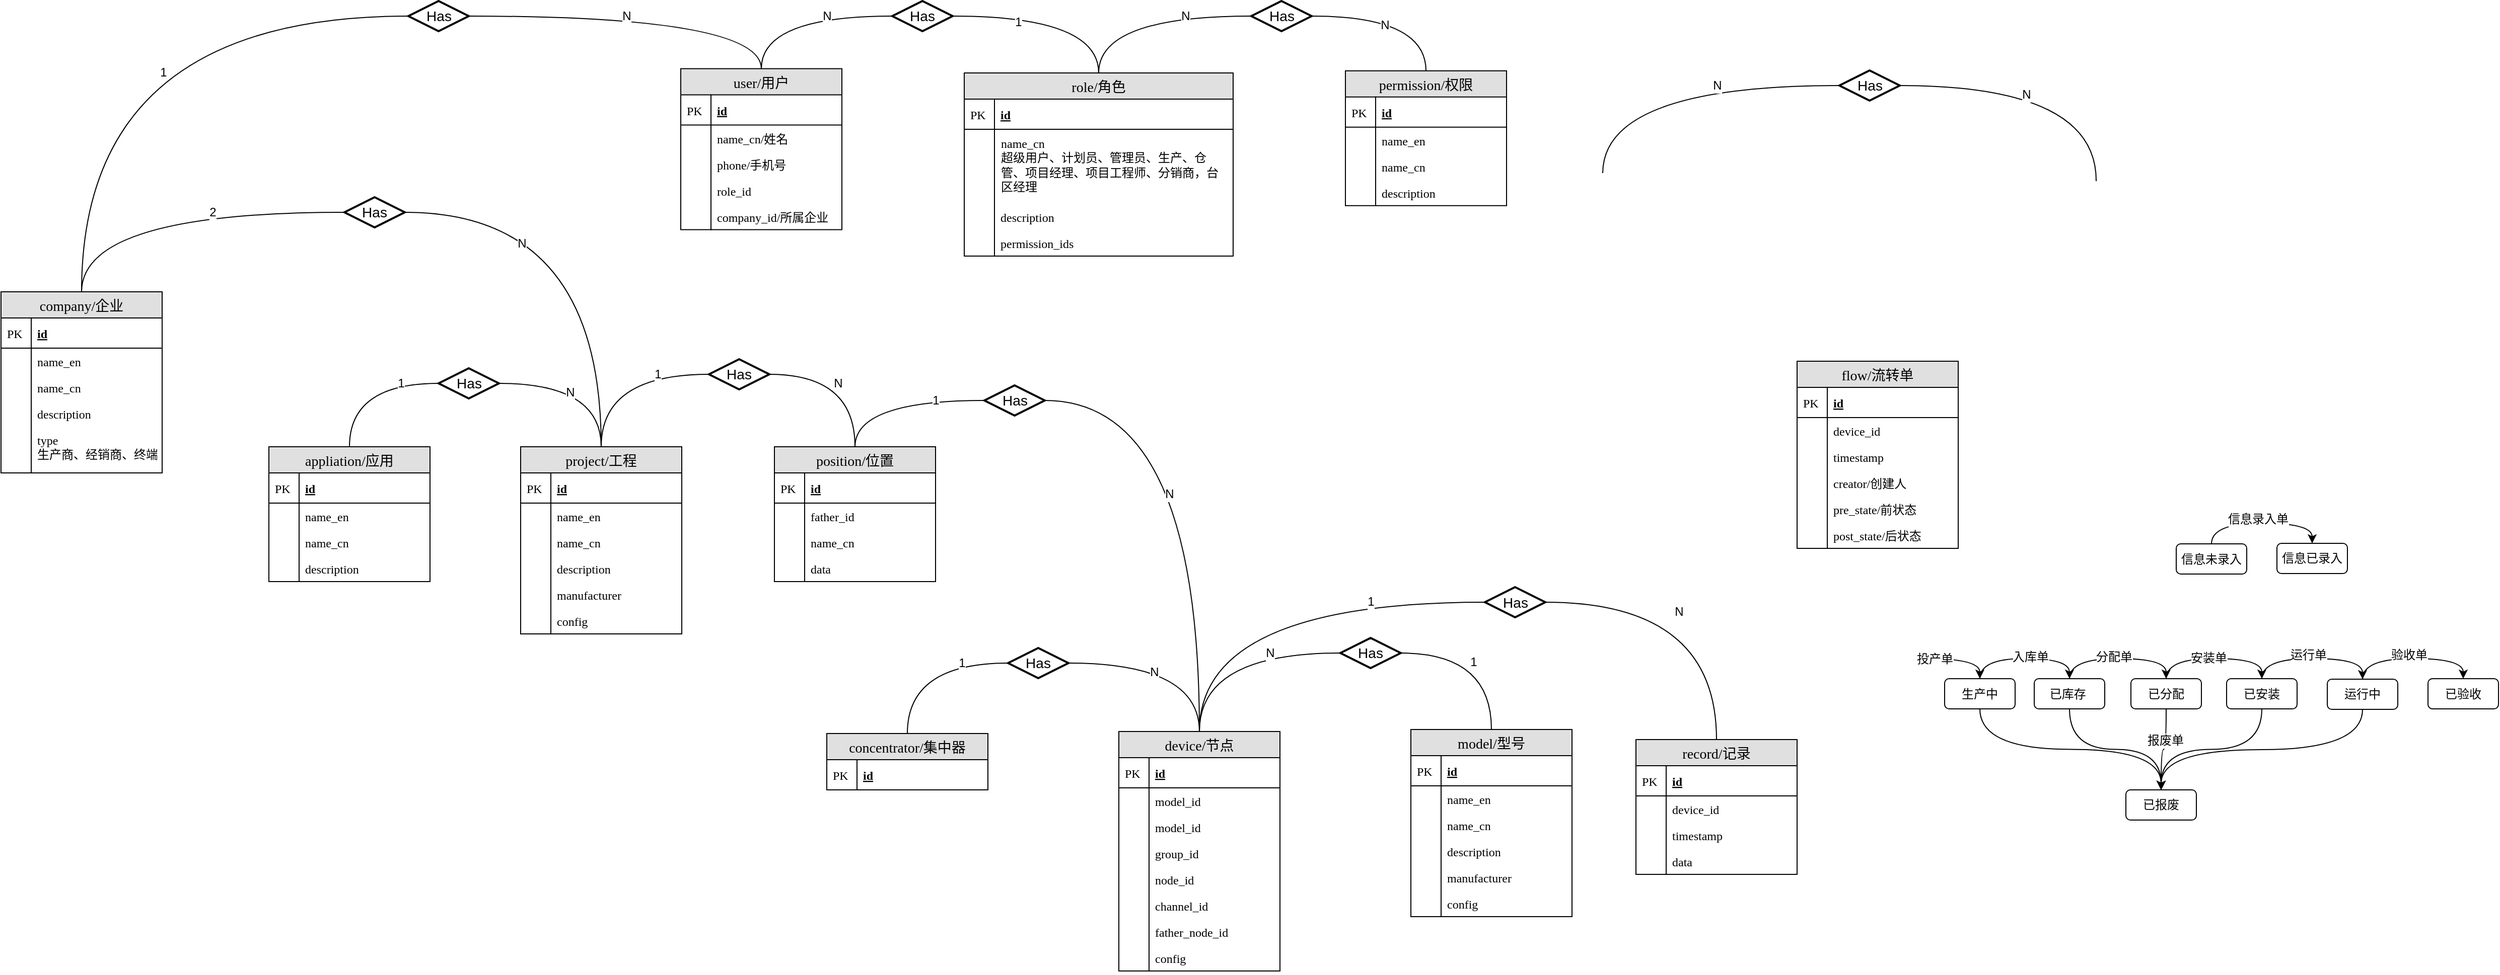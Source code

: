 <mxfile version="11.3.0" type="github" pages="1"><diagram id="4NbZDkRELjvkIWE12TbT" name="Page-1"><mxGraphModel dx="2295" dy="2093" grid="1" gridSize="10" guides="1" tooltips="1" connect="1" arrows="1" fold="1" page="1" pageScale="1" pageWidth="827" pageHeight="1169" math="0" shadow="0"><root><mxCell id="0"/><mxCell id="1" parent="0"/><mxCell id="Xx5HsLArQJzpY_jUVXhE-79" value="device/节点" style="swimlane;fontStyle=0;childLayout=stackLayout;horizontal=1;startSize=26;fillColor=#e0e0e0;horizontalStack=0;resizeParent=1;resizeParentMax=0;resizeLast=0;collapsible=1;marginBottom=0;swimlaneFillColor=#ffffff;align=center;fontSize=14;fontFamily=Tahoma;" parent="1" vertex="1"><mxGeometry x="370" y="52" width="160" height="238" as="geometry"><mxRectangle x="170" y="410" width="70" height="26" as="alternateBounds"/></mxGeometry></mxCell><mxCell id="Xx5HsLArQJzpY_jUVXhE-80" value="id" style="shape=partialRectangle;top=0;left=0;right=0;bottom=1;align=left;verticalAlign=middle;fillColor=none;spacingLeft=34;spacingRight=4;overflow=hidden;rotatable=0;points=[[0,0.5],[1,0.5]];portConstraint=eastwest;dropTarget=0;fontStyle=5;fontSize=12;fontFamily=Tahoma;" parent="Xx5HsLArQJzpY_jUVXhE-79" vertex="1"><mxGeometry y="26" width="160" height="30" as="geometry"/></mxCell><mxCell id="Xx5HsLArQJzpY_jUVXhE-81" value="PK" style="shape=partialRectangle;top=0;left=0;bottom=0;fillColor=none;align=left;verticalAlign=middle;spacingLeft=4;spacingRight=4;overflow=hidden;rotatable=0;points=[];portConstraint=eastwest;part=1;fontSize=12;fontFamily=Tahoma;" parent="Xx5HsLArQJzpY_jUVXhE-80" vertex="1" connectable="0"><mxGeometry width="30" height="30" as="geometry"/></mxCell><mxCell id="Xx5HsLArQJzpY_jUVXhE-82" value="model_id" style="shape=partialRectangle;top=0;left=0;right=0;bottom=0;align=left;verticalAlign=top;fillColor=none;spacingLeft=34;spacingRight=4;overflow=hidden;rotatable=0;points=[[0,0.5],[1,0.5]];portConstraint=eastwest;dropTarget=0;fontSize=12;fontFamily=Tahoma;" parent="Xx5HsLArQJzpY_jUVXhE-79" vertex="1"><mxGeometry y="56" width="160" height="26" as="geometry"/></mxCell><mxCell id="Xx5HsLArQJzpY_jUVXhE-83" value="" style="shape=partialRectangle;top=0;left=0;bottom=0;fillColor=none;align=left;verticalAlign=top;spacingLeft=4;spacingRight=4;overflow=hidden;rotatable=0;points=[];portConstraint=eastwest;part=1;fontSize=12;fontFamily=Tahoma;" parent="Xx5HsLArQJzpY_jUVXhE-82" vertex="1" connectable="0"><mxGeometry width="30" height="26" as="geometry"/></mxCell><mxCell id="Xx5HsLArQJzpY_jUVXhE-84" value="model_id" style="shape=partialRectangle;top=0;left=0;right=0;bottom=0;align=left;verticalAlign=top;fillColor=none;spacingLeft=34;spacingRight=4;overflow=hidden;rotatable=0;points=[[0,0.5],[1,0.5]];portConstraint=eastwest;dropTarget=0;fontSize=12;fontFamily=Tahoma;" parent="Xx5HsLArQJzpY_jUVXhE-79" vertex="1"><mxGeometry y="82" width="160" height="26" as="geometry"/></mxCell><mxCell id="Xx5HsLArQJzpY_jUVXhE-85" value="" style="shape=partialRectangle;top=0;left=0;bottom=0;fillColor=none;align=left;verticalAlign=top;spacingLeft=4;spacingRight=4;overflow=hidden;rotatable=0;points=[];portConstraint=eastwest;part=1;fontSize=12;fontFamily=Tahoma;" parent="Xx5HsLArQJzpY_jUVXhE-84" vertex="1" connectable="0"><mxGeometry width="30" height="26" as="geometry"/></mxCell><mxCell id="Xx5HsLArQJzpY_jUVXhE-86" value="group_id" style="shape=partialRectangle;top=0;left=0;right=0;bottom=0;align=left;verticalAlign=top;fillColor=none;spacingLeft=34;spacingRight=4;overflow=hidden;rotatable=0;points=[[0,0.5],[1,0.5]];portConstraint=eastwest;dropTarget=0;fontSize=12;fontFamily=Tahoma;" parent="Xx5HsLArQJzpY_jUVXhE-79" vertex="1"><mxGeometry y="108" width="160" height="26" as="geometry"/></mxCell><mxCell id="Xx5HsLArQJzpY_jUVXhE-87" value="" style="shape=partialRectangle;top=0;left=0;bottom=0;fillColor=none;align=left;verticalAlign=top;spacingLeft=4;spacingRight=4;overflow=hidden;rotatable=0;points=[];portConstraint=eastwest;part=1;fontSize=12;fontFamily=Tahoma;" parent="Xx5HsLArQJzpY_jUVXhE-86" vertex="1" connectable="0"><mxGeometry width="30" height="26" as="geometry"/></mxCell><mxCell id="Xx5HsLArQJzpY_jUVXhE-94" value="node_id" style="shape=partialRectangle;top=0;left=0;right=0;bottom=0;align=left;verticalAlign=top;fillColor=none;spacingLeft=34;spacingRight=4;overflow=hidden;rotatable=0;points=[[0,0.5],[1,0.5]];portConstraint=eastwest;dropTarget=0;fontSize=12;fontFamily=Tahoma;" parent="Xx5HsLArQJzpY_jUVXhE-79" vertex="1"><mxGeometry y="134" width="160" height="26" as="geometry"/></mxCell><mxCell id="Xx5HsLArQJzpY_jUVXhE-95" value="" style="shape=partialRectangle;top=0;left=0;bottom=0;fillColor=none;align=left;verticalAlign=top;spacingLeft=4;spacingRight=4;overflow=hidden;rotatable=0;points=[];portConstraint=eastwest;part=1;fontSize=12;fontFamily=Tahoma;" parent="Xx5HsLArQJzpY_jUVXhE-94" vertex="1" connectable="0"><mxGeometry width="30" height="26" as="geometry"/></mxCell><mxCell id="Xx5HsLArQJzpY_jUVXhE-96" value="channel_id" style="shape=partialRectangle;top=0;left=0;right=0;bottom=0;align=left;verticalAlign=top;fillColor=none;spacingLeft=34;spacingRight=4;overflow=hidden;rotatable=0;points=[[0,0.5],[1,0.5]];portConstraint=eastwest;dropTarget=0;fontSize=12;fontFamily=Tahoma;" parent="Xx5HsLArQJzpY_jUVXhE-79" vertex="1"><mxGeometry y="160" width="160" height="26" as="geometry"/></mxCell><mxCell id="Xx5HsLArQJzpY_jUVXhE-97" value="" style="shape=partialRectangle;top=0;left=0;bottom=0;fillColor=none;align=left;verticalAlign=top;spacingLeft=4;spacingRight=4;overflow=hidden;rotatable=0;points=[];portConstraint=eastwest;part=1;fontSize=12;fontFamily=Tahoma;" parent="Xx5HsLArQJzpY_jUVXhE-96" vertex="1" connectable="0"><mxGeometry width="30" height="26" as="geometry"/></mxCell><mxCell id="Xx5HsLArQJzpY_jUVXhE-98" value="father_node_id" style="shape=partialRectangle;top=0;left=0;right=0;bottom=0;align=left;verticalAlign=top;fillColor=none;spacingLeft=34;spacingRight=4;overflow=hidden;rotatable=0;points=[[0,0.5],[1,0.5]];portConstraint=eastwest;dropTarget=0;fontSize=12;fontFamily=Tahoma;" parent="Xx5HsLArQJzpY_jUVXhE-79" vertex="1"><mxGeometry y="186" width="160" height="26" as="geometry"/></mxCell><mxCell id="Xx5HsLArQJzpY_jUVXhE-99" value="" style="shape=partialRectangle;top=0;left=0;bottom=0;fillColor=none;align=left;verticalAlign=top;spacingLeft=4;spacingRight=4;overflow=hidden;rotatable=0;points=[];portConstraint=eastwest;part=1;fontSize=12;fontFamily=Tahoma;" parent="Xx5HsLArQJzpY_jUVXhE-98" vertex="1" connectable="0"><mxGeometry width="30" height="26" as="geometry"/></mxCell><mxCell id="Xx5HsLArQJzpY_jUVXhE-100" value="config" style="shape=partialRectangle;top=0;left=0;right=0;bottom=0;align=left;verticalAlign=top;fillColor=none;spacingLeft=34;spacingRight=4;overflow=hidden;rotatable=0;points=[[0,0.5],[1,0.5]];portConstraint=eastwest;dropTarget=0;fontSize=12;fontFamily=Tahoma;" parent="Xx5HsLArQJzpY_jUVXhE-79" vertex="1"><mxGeometry y="212" width="160" height="26" as="geometry"/></mxCell><mxCell id="Xx5HsLArQJzpY_jUVXhE-101" value="" style="shape=partialRectangle;top=0;left=0;bottom=0;fillColor=none;align=left;verticalAlign=top;spacingLeft=4;spacingRight=4;overflow=hidden;rotatable=0;points=[];portConstraint=eastwest;part=1;fontSize=12;fontFamily=Tahoma;" parent="Xx5HsLArQJzpY_jUVXhE-100" vertex="1" connectable="0"><mxGeometry width="30" height="26" as="geometry"/></mxCell><mxCell id="Xx5HsLArQJzpY_jUVXhE-102" value="model/型号" style="swimlane;fontStyle=0;childLayout=stackLayout;horizontal=1;startSize=26;fillColor=#e0e0e0;horizontalStack=0;resizeParent=1;resizeParentMax=0;resizeLast=0;collapsible=1;marginBottom=0;swimlaneFillColor=#ffffff;align=center;fontSize=14;fontFamily=Tahoma;" parent="1" vertex="1"><mxGeometry x="660" y="50" width="160" height="186" as="geometry"><mxRectangle x="170" y="410" width="70" height="26" as="alternateBounds"/></mxGeometry></mxCell><mxCell id="Xx5HsLArQJzpY_jUVXhE-103" value="id" style="shape=partialRectangle;top=0;left=0;right=0;bottom=1;align=left;verticalAlign=middle;fillColor=none;spacingLeft=34;spacingRight=4;overflow=hidden;rotatable=0;points=[[0,0.5],[1,0.5]];portConstraint=eastwest;dropTarget=0;fontStyle=5;fontSize=12;fontFamily=Tahoma;" parent="Xx5HsLArQJzpY_jUVXhE-102" vertex="1"><mxGeometry y="26" width="160" height="30" as="geometry"/></mxCell><mxCell id="Xx5HsLArQJzpY_jUVXhE-104" value="PK" style="shape=partialRectangle;top=0;left=0;bottom=0;fillColor=none;align=left;verticalAlign=middle;spacingLeft=4;spacingRight=4;overflow=hidden;rotatable=0;points=[];portConstraint=eastwest;part=1;fontSize=12;fontFamily=Tahoma;" parent="Xx5HsLArQJzpY_jUVXhE-103" vertex="1" connectable="0"><mxGeometry width="30" height="30" as="geometry"/></mxCell><mxCell id="Xx5HsLArQJzpY_jUVXhE-105" value="name_en" style="shape=partialRectangle;top=0;left=0;right=0;bottom=0;align=left;verticalAlign=top;fillColor=none;spacingLeft=34;spacingRight=4;overflow=hidden;rotatable=0;points=[[0,0.5],[1,0.5]];portConstraint=eastwest;dropTarget=0;fontSize=12;fontFamily=Tahoma;" parent="Xx5HsLArQJzpY_jUVXhE-102" vertex="1"><mxGeometry y="56" width="160" height="26" as="geometry"/></mxCell><mxCell id="Xx5HsLArQJzpY_jUVXhE-106" value="" style="shape=partialRectangle;top=0;left=0;bottom=0;fillColor=none;align=left;verticalAlign=top;spacingLeft=4;spacingRight=4;overflow=hidden;rotatable=0;points=[];portConstraint=eastwest;part=1;fontSize=12;fontFamily=Tahoma;" parent="Xx5HsLArQJzpY_jUVXhE-105" vertex="1" connectable="0"><mxGeometry width="30" height="26" as="geometry"/></mxCell><mxCell id="Xx5HsLArQJzpY_jUVXhE-107" value="name_cn" style="shape=partialRectangle;top=0;left=0;right=0;bottom=0;align=left;verticalAlign=top;fillColor=none;spacingLeft=34;spacingRight=4;overflow=hidden;rotatable=0;points=[[0,0.5],[1,0.5]];portConstraint=eastwest;dropTarget=0;fontSize=12;fontFamily=Tahoma;" parent="Xx5HsLArQJzpY_jUVXhE-102" vertex="1"><mxGeometry y="82" width="160" height="26" as="geometry"/></mxCell><mxCell id="Xx5HsLArQJzpY_jUVXhE-108" value="" style="shape=partialRectangle;top=0;left=0;bottom=0;fillColor=none;align=left;verticalAlign=top;spacingLeft=4;spacingRight=4;overflow=hidden;rotatable=0;points=[];portConstraint=eastwest;part=1;fontSize=12;fontFamily=Tahoma;" parent="Xx5HsLArQJzpY_jUVXhE-107" vertex="1" connectable="0"><mxGeometry width="30" height="26" as="geometry"/></mxCell><mxCell id="Xx5HsLArQJzpY_jUVXhE-109" value="description" style="shape=partialRectangle;top=0;left=0;right=0;bottom=0;align=left;verticalAlign=top;fillColor=none;spacingLeft=34;spacingRight=4;overflow=hidden;rotatable=0;points=[[0,0.5],[1,0.5]];portConstraint=eastwest;dropTarget=0;fontSize=12;fontFamily=Tahoma;" parent="Xx5HsLArQJzpY_jUVXhE-102" vertex="1"><mxGeometry y="108" width="160" height="26" as="geometry"/></mxCell><mxCell id="Xx5HsLArQJzpY_jUVXhE-110" value="" style="shape=partialRectangle;top=0;left=0;bottom=0;fillColor=none;align=left;verticalAlign=top;spacingLeft=4;spacingRight=4;overflow=hidden;rotatable=0;points=[];portConstraint=eastwest;part=1;fontSize=12;fontFamily=Tahoma;" parent="Xx5HsLArQJzpY_jUVXhE-109" vertex="1" connectable="0"><mxGeometry width="30" height="26" as="geometry"/></mxCell><mxCell id="Xx5HsLArQJzpY_jUVXhE-111" value="manufacturer" style="shape=partialRectangle;top=0;left=0;right=0;bottom=0;align=left;verticalAlign=top;fillColor=none;spacingLeft=34;spacingRight=4;overflow=hidden;rotatable=0;points=[[0,0.5],[1,0.5]];portConstraint=eastwest;dropTarget=0;fontSize=12;fontFamily=Tahoma;" parent="Xx5HsLArQJzpY_jUVXhE-102" vertex="1"><mxGeometry y="134" width="160" height="26" as="geometry"/></mxCell><mxCell id="Xx5HsLArQJzpY_jUVXhE-112" value="" style="shape=partialRectangle;top=0;left=0;bottom=0;fillColor=none;align=left;verticalAlign=top;spacingLeft=4;spacingRight=4;overflow=hidden;rotatable=0;points=[];portConstraint=eastwest;part=1;fontSize=12;fontFamily=Tahoma;" parent="Xx5HsLArQJzpY_jUVXhE-111" vertex="1" connectable="0"><mxGeometry width="30" height="26" as="geometry"/></mxCell><mxCell id="Xx5HsLArQJzpY_jUVXhE-117" value="config" style="shape=partialRectangle;top=0;left=0;right=0;bottom=0;align=left;verticalAlign=top;fillColor=none;spacingLeft=34;spacingRight=4;overflow=hidden;rotatable=0;points=[[0,0.5],[1,0.5]];portConstraint=eastwest;dropTarget=0;fontSize=12;fontFamily=Tahoma;" parent="Xx5HsLArQJzpY_jUVXhE-102" vertex="1"><mxGeometry y="160" width="160" height="26" as="geometry"/></mxCell><mxCell id="Xx5HsLArQJzpY_jUVXhE-118" value="" style="shape=partialRectangle;top=0;left=0;bottom=0;fillColor=none;align=left;verticalAlign=top;spacingLeft=4;spacingRight=4;overflow=hidden;rotatable=0;points=[];portConstraint=eastwest;part=1;fontSize=12;fontFamily=Tahoma;" parent="Xx5HsLArQJzpY_jUVXhE-117" vertex="1" connectable="0"><mxGeometry width="30" height="26" as="geometry"/></mxCell><mxCell id="NFAADGUGEGQ7Gda7TU0p-1" value="appliation/应用" style="swimlane;fontStyle=0;childLayout=stackLayout;horizontal=1;startSize=26;fillColor=#e0e0e0;horizontalStack=0;resizeParent=1;resizeParentMax=0;resizeLast=0;collapsible=1;marginBottom=0;swimlaneFillColor=#ffffff;align=center;fontSize=14;fontFamily=Tahoma;" vertex="1" parent="1"><mxGeometry x="-474" y="-231" width="160" height="134" as="geometry"><mxRectangle x="170" y="410" width="70" height="26" as="alternateBounds"/></mxGeometry></mxCell><mxCell id="NFAADGUGEGQ7Gda7TU0p-2" value="id" style="shape=partialRectangle;top=0;left=0;right=0;bottom=1;align=left;verticalAlign=middle;fillColor=none;spacingLeft=34;spacingRight=4;overflow=hidden;rotatable=0;points=[[0,0.5],[1,0.5]];portConstraint=eastwest;dropTarget=0;fontStyle=5;fontSize=12;fontFamily=Tahoma;" vertex="1" parent="NFAADGUGEGQ7Gda7TU0p-1"><mxGeometry y="26" width="160" height="30" as="geometry"/></mxCell><mxCell id="NFAADGUGEGQ7Gda7TU0p-3" value="PK" style="shape=partialRectangle;top=0;left=0;bottom=0;fillColor=none;align=left;verticalAlign=middle;spacingLeft=4;spacingRight=4;overflow=hidden;rotatable=0;points=[];portConstraint=eastwest;part=1;fontSize=12;fontFamily=Tahoma;" vertex="1" connectable="0" parent="NFAADGUGEGQ7Gda7TU0p-2"><mxGeometry width="30" height="30" as="geometry"/></mxCell><mxCell id="NFAADGUGEGQ7Gda7TU0p-4" value="name_en" style="shape=partialRectangle;top=0;left=0;right=0;bottom=0;align=left;verticalAlign=top;fillColor=none;spacingLeft=34;spacingRight=4;overflow=hidden;rotatable=0;points=[[0,0.5],[1,0.5]];portConstraint=eastwest;dropTarget=0;fontSize=12;fontFamily=Tahoma;" vertex="1" parent="NFAADGUGEGQ7Gda7TU0p-1"><mxGeometry y="56" width="160" height="26" as="geometry"/></mxCell><mxCell id="NFAADGUGEGQ7Gda7TU0p-5" value="" style="shape=partialRectangle;top=0;left=0;bottom=0;fillColor=none;align=left;verticalAlign=top;spacingLeft=4;spacingRight=4;overflow=hidden;rotatable=0;points=[];portConstraint=eastwest;part=1;fontSize=12;fontFamily=Tahoma;" vertex="1" connectable="0" parent="NFAADGUGEGQ7Gda7TU0p-4"><mxGeometry width="30" height="26" as="geometry"/></mxCell><mxCell id="NFAADGUGEGQ7Gda7TU0p-6" value="name_cn" style="shape=partialRectangle;top=0;left=0;right=0;bottom=0;align=left;verticalAlign=top;fillColor=none;spacingLeft=34;spacingRight=4;overflow=hidden;rotatable=0;points=[[0,0.5],[1,0.5]];portConstraint=eastwest;dropTarget=0;fontSize=12;fontFamily=Tahoma;" vertex="1" parent="NFAADGUGEGQ7Gda7TU0p-1"><mxGeometry y="82" width="160" height="26" as="geometry"/></mxCell><mxCell id="NFAADGUGEGQ7Gda7TU0p-7" value="" style="shape=partialRectangle;top=0;left=0;bottom=0;fillColor=none;align=left;verticalAlign=top;spacingLeft=4;spacingRight=4;overflow=hidden;rotatable=0;points=[];portConstraint=eastwest;part=1;fontSize=12;fontFamily=Tahoma;" vertex="1" connectable="0" parent="NFAADGUGEGQ7Gda7TU0p-6"><mxGeometry width="30" height="26" as="geometry"/></mxCell><mxCell id="NFAADGUGEGQ7Gda7TU0p-8" value="description" style="shape=partialRectangle;top=0;left=0;right=0;bottom=0;align=left;verticalAlign=top;fillColor=none;spacingLeft=34;spacingRight=4;overflow=hidden;rotatable=0;points=[[0,0.5],[1,0.5]];portConstraint=eastwest;dropTarget=0;fontSize=12;fontFamily=Tahoma;" vertex="1" parent="NFAADGUGEGQ7Gda7TU0p-1"><mxGeometry y="108" width="160" height="26" as="geometry"/></mxCell><mxCell id="NFAADGUGEGQ7Gda7TU0p-9" value="" style="shape=partialRectangle;top=0;left=0;bottom=0;fillColor=none;align=left;verticalAlign=top;spacingLeft=4;spacingRight=4;overflow=hidden;rotatable=0;points=[];portConstraint=eastwest;part=1;fontSize=12;fontFamily=Tahoma;" vertex="1" connectable="0" parent="NFAADGUGEGQ7Gda7TU0p-8"><mxGeometry width="30" height="26" as="geometry"/></mxCell><mxCell id="NFAADGUGEGQ7Gda7TU0p-14" value="company/企业" style="swimlane;fontStyle=0;childLayout=stackLayout;horizontal=1;startSize=26;fillColor=#e0e0e0;horizontalStack=0;resizeParent=1;resizeParentMax=0;resizeLast=0;collapsible=1;marginBottom=0;swimlaneFillColor=#ffffff;align=center;fontSize=14;fontFamily=Tahoma;" vertex="1" parent="1"><mxGeometry x="-740" y="-385" width="160" height="180" as="geometry"><mxRectangle x="170" y="410" width="70" height="26" as="alternateBounds"/></mxGeometry></mxCell><mxCell id="NFAADGUGEGQ7Gda7TU0p-15" value="id" style="shape=partialRectangle;top=0;left=0;right=0;bottom=1;align=left;verticalAlign=middle;fillColor=none;spacingLeft=34;spacingRight=4;overflow=hidden;rotatable=0;points=[[0,0.5],[1,0.5]];portConstraint=eastwest;dropTarget=0;fontStyle=5;fontSize=12;fontFamily=Tahoma;" vertex="1" parent="NFAADGUGEGQ7Gda7TU0p-14"><mxGeometry y="26" width="160" height="30" as="geometry"/></mxCell><mxCell id="NFAADGUGEGQ7Gda7TU0p-16" value="PK" style="shape=partialRectangle;top=0;left=0;bottom=0;fillColor=none;align=left;verticalAlign=middle;spacingLeft=4;spacingRight=4;overflow=hidden;rotatable=0;points=[];portConstraint=eastwest;part=1;fontSize=12;fontFamily=Tahoma;" vertex="1" connectable="0" parent="NFAADGUGEGQ7Gda7TU0p-15"><mxGeometry width="30" height="30" as="geometry"/></mxCell><mxCell id="NFAADGUGEGQ7Gda7TU0p-17" value="name_en" style="shape=partialRectangle;top=0;left=0;right=0;bottom=0;align=left;verticalAlign=top;fillColor=none;spacingLeft=34;spacingRight=4;overflow=hidden;rotatable=0;points=[[0,0.5],[1,0.5]];portConstraint=eastwest;dropTarget=0;fontSize=12;fontFamily=Tahoma;" vertex="1" parent="NFAADGUGEGQ7Gda7TU0p-14"><mxGeometry y="56" width="160" height="26" as="geometry"/></mxCell><mxCell id="NFAADGUGEGQ7Gda7TU0p-18" value="" style="shape=partialRectangle;top=0;left=0;bottom=0;fillColor=none;align=left;verticalAlign=top;spacingLeft=4;spacingRight=4;overflow=hidden;rotatable=0;points=[];portConstraint=eastwest;part=1;fontSize=12;fontFamily=Tahoma;" vertex="1" connectable="0" parent="NFAADGUGEGQ7Gda7TU0p-17"><mxGeometry width="30" height="26" as="geometry"/></mxCell><mxCell id="NFAADGUGEGQ7Gda7TU0p-19" value="name_cn" style="shape=partialRectangle;top=0;left=0;right=0;bottom=0;align=left;verticalAlign=top;fillColor=none;spacingLeft=34;spacingRight=4;overflow=hidden;rotatable=0;points=[[0,0.5],[1,0.5]];portConstraint=eastwest;dropTarget=0;fontSize=12;fontFamily=Tahoma;" vertex="1" parent="NFAADGUGEGQ7Gda7TU0p-14"><mxGeometry y="82" width="160" height="26" as="geometry"/></mxCell><mxCell id="NFAADGUGEGQ7Gda7TU0p-20" value="" style="shape=partialRectangle;top=0;left=0;bottom=0;fillColor=none;align=left;verticalAlign=top;spacingLeft=4;spacingRight=4;overflow=hidden;rotatable=0;points=[];portConstraint=eastwest;part=1;fontSize=12;fontFamily=Tahoma;" vertex="1" connectable="0" parent="NFAADGUGEGQ7Gda7TU0p-19"><mxGeometry width="30" height="26" as="geometry"/></mxCell><mxCell id="NFAADGUGEGQ7Gda7TU0p-21" value="description" style="shape=partialRectangle;top=0;left=0;right=0;bottom=0;align=left;verticalAlign=top;fillColor=none;spacingLeft=34;spacingRight=4;overflow=hidden;rotatable=0;points=[[0,0.5],[1,0.5]];portConstraint=eastwest;dropTarget=0;fontSize=12;fontFamily=Tahoma;" vertex="1" parent="NFAADGUGEGQ7Gda7TU0p-14"><mxGeometry y="108" width="160" height="26" as="geometry"/></mxCell><mxCell id="NFAADGUGEGQ7Gda7TU0p-22" value="" style="shape=partialRectangle;top=0;left=0;bottom=0;fillColor=none;align=left;verticalAlign=top;spacingLeft=4;spacingRight=4;overflow=hidden;rotatable=0;points=[];portConstraint=eastwest;part=1;fontSize=12;fontFamily=Tahoma;" vertex="1" connectable="0" parent="NFAADGUGEGQ7Gda7TU0p-21"><mxGeometry width="30" height="26" as="geometry"/></mxCell><mxCell id="NFAADGUGEGQ7Gda7TU0p-200" value="type&#10;生产商、经销商、终端" style="shape=partialRectangle;top=0;left=0;right=0;bottom=0;align=left;verticalAlign=top;fillColor=none;spacingLeft=34;spacingRight=4;overflow=hidden;rotatable=0;points=[[0,0.5],[1,0.5]];portConstraint=eastwest;dropTarget=0;fontSize=12;fontFamily=Tahoma;" vertex="1" parent="NFAADGUGEGQ7Gda7TU0p-14"><mxGeometry y="134" width="160" height="46" as="geometry"/></mxCell><mxCell id="NFAADGUGEGQ7Gda7TU0p-201" value="" style="shape=partialRectangle;top=0;left=0;bottom=0;fillColor=none;align=left;verticalAlign=top;spacingLeft=4;spacingRight=4;overflow=hidden;rotatable=0;points=[];portConstraint=eastwest;part=1;fontSize=12;fontFamily=Tahoma;" vertex="1" connectable="0" parent="NFAADGUGEGQ7Gda7TU0p-200"><mxGeometry width="30" height="46" as="geometry"/></mxCell><mxCell id="NFAADGUGEGQ7Gda7TU0p-27" value="project/工程" style="swimlane;fontStyle=0;childLayout=stackLayout;horizontal=1;startSize=26;fillColor=#e0e0e0;horizontalStack=0;resizeParent=1;resizeParentMax=0;resizeLast=0;collapsible=1;marginBottom=0;swimlaneFillColor=#ffffff;align=center;fontSize=14;fontFamily=Tahoma;" vertex="1" parent="1"><mxGeometry x="-224" y="-231" width="160" height="186" as="geometry"><mxRectangle x="170" y="410" width="70" height="26" as="alternateBounds"/></mxGeometry></mxCell><mxCell id="NFAADGUGEGQ7Gda7TU0p-28" value="id" style="shape=partialRectangle;top=0;left=0;right=0;bottom=1;align=left;verticalAlign=middle;fillColor=none;spacingLeft=34;spacingRight=4;overflow=hidden;rotatable=0;points=[[0,0.5],[1,0.5]];portConstraint=eastwest;dropTarget=0;fontStyle=5;fontSize=12;fontFamily=Tahoma;" vertex="1" parent="NFAADGUGEGQ7Gda7TU0p-27"><mxGeometry y="26" width="160" height="30" as="geometry"/></mxCell><mxCell id="NFAADGUGEGQ7Gda7TU0p-29" value="PK" style="shape=partialRectangle;top=0;left=0;bottom=0;fillColor=none;align=left;verticalAlign=middle;spacingLeft=4;spacingRight=4;overflow=hidden;rotatable=0;points=[];portConstraint=eastwest;part=1;fontSize=12;fontFamily=Tahoma;" vertex="1" connectable="0" parent="NFAADGUGEGQ7Gda7TU0p-28"><mxGeometry width="30" height="30" as="geometry"/></mxCell><mxCell id="NFAADGUGEGQ7Gda7TU0p-30" value="name_en" style="shape=partialRectangle;top=0;left=0;right=0;bottom=0;align=left;verticalAlign=top;fillColor=none;spacingLeft=34;spacingRight=4;overflow=hidden;rotatable=0;points=[[0,0.5],[1,0.5]];portConstraint=eastwest;dropTarget=0;fontSize=12;fontFamily=Tahoma;" vertex="1" parent="NFAADGUGEGQ7Gda7TU0p-27"><mxGeometry y="56" width="160" height="26" as="geometry"/></mxCell><mxCell id="NFAADGUGEGQ7Gda7TU0p-31" value="" style="shape=partialRectangle;top=0;left=0;bottom=0;fillColor=none;align=left;verticalAlign=top;spacingLeft=4;spacingRight=4;overflow=hidden;rotatable=0;points=[];portConstraint=eastwest;part=1;fontSize=12;fontFamily=Tahoma;" vertex="1" connectable="0" parent="NFAADGUGEGQ7Gda7TU0p-30"><mxGeometry width="30" height="26" as="geometry"/></mxCell><mxCell id="NFAADGUGEGQ7Gda7TU0p-32" value="name_cn" style="shape=partialRectangle;top=0;left=0;right=0;bottom=0;align=left;verticalAlign=top;fillColor=none;spacingLeft=34;spacingRight=4;overflow=hidden;rotatable=0;points=[[0,0.5],[1,0.5]];portConstraint=eastwest;dropTarget=0;fontSize=12;fontFamily=Tahoma;" vertex="1" parent="NFAADGUGEGQ7Gda7TU0p-27"><mxGeometry y="82" width="160" height="26" as="geometry"/></mxCell><mxCell id="NFAADGUGEGQ7Gda7TU0p-33" value="" style="shape=partialRectangle;top=0;left=0;bottom=0;fillColor=none;align=left;verticalAlign=top;spacingLeft=4;spacingRight=4;overflow=hidden;rotatable=0;points=[];portConstraint=eastwest;part=1;fontSize=12;fontFamily=Tahoma;" vertex="1" connectable="0" parent="NFAADGUGEGQ7Gda7TU0p-32"><mxGeometry width="30" height="26" as="geometry"/></mxCell><mxCell id="NFAADGUGEGQ7Gda7TU0p-34" value="description" style="shape=partialRectangle;top=0;left=0;right=0;bottom=0;align=left;verticalAlign=top;fillColor=none;spacingLeft=34;spacingRight=4;overflow=hidden;rotatable=0;points=[[0,0.5],[1,0.5]];portConstraint=eastwest;dropTarget=0;fontSize=12;fontFamily=Tahoma;" vertex="1" parent="NFAADGUGEGQ7Gda7TU0p-27"><mxGeometry y="108" width="160" height="26" as="geometry"/></mxCell><mxCell id="NFAADGUGEGQ7Gda7TU0p-35" value="" style="shape=partialRectangle;top=0;left=0;bottom=0;fillColor=none;align=left;verticalAlign=top;spacingLeft=4;spacingRight=4;overflow=hidden;rotatable=0;points=[];portConstraint=eastwest;part=1;fontSize=12;fontFamily=Tahoma;" vertex="1" connectable="0" parent="NFAADGUGEGQ7Gda7TU0p-34"><mxGeometry width="30" height="26" as="geometry"/></mxCell><mxCell id="NFAADGUGEGQ7Gda7TU0p-36" value="manufacturer" style="shape=partialRectangle;top=0;left=0;right=0;bottom=0;align=left;verticalAlign=top;fillColor=none;spacingLeft=34;spacingRight=4;overflow=hidden;rotatable=0;points=[[0,0.5],[1,0.5]];portConstraint=eastwest;dropTarget=0;fontSize=12;fontFamily=Tahoma;" vertex="1" parent="NFAADGUGEGQ7Gda7TU0p-27"><mxGeometry y="134" width="160" height="26" as="geometry"/></mxCell><mxCell id="NFAADGUGEGQ7Gda7TU0p-37" value="" style="shape=partialRectangle;top=0;left=0;bottom=0;fillColor=none;align=left;verticalAlign=top;spacingLeft=4;spacingRight=4;overflow=hidden;rotatable=0;points=[];portConstraint=eastwest;part=1;fontSize=12;fontFamily=Tahoma;" vertex="1" connectable="0" parent="NFAADGUGEGQ7Gda7TU0p-36"><mxGeometry width="30" height="26" as="geometry"/></mxCell><mxCell id="NFAADGUGEGQ7Gda7TU0p-38" value="config" style="shape=partialRectangle;top=0;left=0;right=0;bottom=0;align=left;verticalAlign=top;fillColor=none;spacingLeft=34;spacingRight=4;overflow=hidden;rotatable=0;points=[[0,0.5],[1,0.5]];portConstraint=eastwest;dropTarget=0;fontSize=12;fontFamily=Tahoma;" vertex="1" parent="NFAADGUGEGQ7Gda7TU0p-27"><mxGeometry y="160" width="160" height="26" as="geometry"/></mxCell><mxCell id="NFAADGUGEGQ7Gda7TU0p-39" value="" style="shape=partialRectangle;top=0;left=0;bottom=0;fillColor=none;align=left;verticalAlign=top;spacingLeft=4;spacingRight=4;overflow=hidden;rotatable=0;points=[];portConstraint=eastwest;part=1;fontSize=12;fontFamily=Tahoma;" vertex="1" connectable="0" parent="NFAADGUGEGQ7Gda7TU0p-38"><mxGeometry width="30" height="26" as="geometry"/></mxCell><mxCell id="NFAADGUGEGQ7Gda7TU0p-96" style="edgeStyle=orthogonalEdgeStyle;curved=1;rounded=0;orthogonalLoop=1;jettySize=auto;html=1;exitX=1;exitY=0.5;exitDx=0;exitDy=0;entryX=0.5;entryY=0;entryDx=0;entryDy=0;endArrow=none;endFill=0;" edge="1" parent="1" source="NFAADGUGEGQ7Gda7TU0p-99" target="NFAADGUGEGQ7Gda7TU0p-53"><mxGeometry relative="1" as="geometry"><Array as="points"/></mxGeometry></mxCell><mxCell id="NFAADGUGEGQ7Gda7TU0p-102" value="1" style="text;html=1;resizable=0;points=[];align=center;verticalAlign=middle;labelBackgroundColor=#ffffff;fontColor=#000000;" vertex="1" connectable="0" parent="NFAADGUGEGQ7Gda7TU0p-96"><mxGeometry x="-0.356" y="-6" relative="1" as="geometry"><mxPoint as="offset"/></mxGeometry></mxCell><mxCell id="NFAADGUGEGQ7Gda7TU0p-40" value="user/用户" style="swimlane;fontStyle=0;childLayout=stackLayout;horizontal=1;startSize=26;fillColor=#e0e0e0;horizontalStack=0;resizeParent=1;resizeParentMax=0;resizeLast=0;collapsible=1;marginBottom=0;swimlaneFillColor=#ffffff;align=center;fontSize=14;fontFamily=Tahoma;" vertex="1" parent="1"><mxGeometry x="-65" y="-606.714" width="160" height="160" as="geometry"><mxRectangle x="170" y="410" width="70" height="26" as="alternateBounds"/></mxGeometry></mxCell><mxCell id="NFAADGUGEGQ7Gda7TU0p-41" value="id" style="shape=partialRectangle;top=0;left=0;right=0;bottom=1;align=left;verticalAlign=middle;fillColor=none;spacingLeft=34;spacingRight=4;overflow=hidden;rotatable=0;points=[[0,0.5],[1,0.5]];portConstraint=eastwest;dropTarget=0;fontStyle=5;fontSize=12;fontFamily=Tahoma;" vertex="1" parent="NFAADGUGEGQ7Gda7TU0p-40"><mxGeometry y="26" width="160" height="30" as="geometry"/></mxCell><mxCell id="NFAADGUGEGQ7Gda7TU0p-42" value="PK" style="shape=partialRectangle;top=0;left=0;bottom=0;fillColor=none;align=left;verticalAlign=middle;spacingLeft=4;spacingRight=4;overflow=hidden;rotatable=0;points=[];portConstraint=eastwest;part=1;fontSize=12;fontFamily=Tahoma;" vertex="1" connectable="0" parent="NFAADGUGEGQ7Gda7TU0p-41"><mxGeometry width="30" height="30" as="geometry"/></mxCell><mxCell id="NFAADGUGEGQ7Gda7TU0p-45" value="name_cn/姓名" style="shape=partialRectangle;top=0;left=0;right=0;bottom=0;align=left;verticalAlign=top;fillColor=none;spacingLeft=34;spacingRight=4;overflow=hidden;rotatable=0;points=[[0,0.5],[1,0.5]];portConstraint=eastwest;dropTarget=0;fontSize=12;fontFamily=Tahoma;" vertex="1" parent="NFAADGUGEGQ7Gda7TU0p-40"><mxGeometry y="56" width="160" height="26" as="geometry"/></mxCell><mxCell id="NFAADGUGEGQ7Gda7TU0p-46" value="" style="shape=partialRectangle;top=0;left=0;bottom=0;fillColor=none;align=left;verticalAlign=top;spacingLeft=4;spacingRight=4;overflow=hidden;rotatable=0;points=[];portConstraint=eastwest;part=1;fontSize=12;fontFamily=Tahoma;" vertex="1" connectable="0" parent="NFAADGUGEGQ7Gda7TU0p-45"><mxGeometry width="30" height="26" as="geometry"/></mxCell><mxCell id="NFAADGUGEGQ7Gda7TU0p-47" value="phone/手机号" style="shape=partialRectangle;top=0;left=0;right=0;bottom=0;align=left;verticalAlign=top;fillColor=none;spacingLeft=34;spacingRight=4;overflow=hidden;rotatable=0;points=[[0,0.5],[1,0.5]];portConstraint=eastwest;dropTarget=0;fontSize=12;fontFamily=Tahoma;" vertex="1" parent="NFAADGUGEGQ7Gda7TU0p-40"><mxGeometry y="82" width="160" height="26" as="geometry"/></mxCell><mxCell id="NFAADGUGEGQ7Gda7TU0p-48" value="" style="shape=partialRectangle;top=0;left=0;bottom=0;fillColor=none;align=left;verticalAlign=top;spacingLeft=4;spacingRight=4;overflow=hidden;rotatable=0;points=[];portConstraint=eastwest;part=1;fontSize=12;fontFamily=Tahoma;" vertex="1" connectable="0" parent="NFAADGUGEGQ7Gda7TU0p-47"><mxGeometry width="30" height="26" as="geometry"/></mxCell><mxCell id="NFAADGUGEGQ7Gda7TU0p-49" value="role_id" style="shape=partialRectangle;top=0;left=0;right=0;bottom=0;align=left;verticalAlign=top;fillColor=none;spacingLeft=34;spacingRight=4;overflow=hidden;rotatable=0;points=[[0,0.5],[1,0.5]];portConstraint=eastwest;dropTarget=0;fontSize=12;fontFamily=Tahoma;" vertex="1" parent="NFAADGUGEGQ7Gda7TU0p-40"><mxGeometry y="108" width="160" height="26" as="geometry"/></mxCell><mxCell id="NFAADGUGEGQ7Gda7TU0p-50" value="" style="shape=partialRectangle;top=0;left=0;bottom=0;fillColor=none;align=left;verticalAlign=top;spacingLeft=4;spacingRight=4;overflow=hidden;rotatable=0;points=[];portConstraint=eastwest;part=1;fontSize=12;fontFamily=Tahoma;" vertex="1" connectable="0" parent="NFAADGUGEGQ7Gda7TU0p-49"><mxGeometry width="30" height="26" as="geometry"/></mxCell><mxCell id="NFAADGUGEGQ7Gda7TU0p-51" value="company_id/所属企业" style="shape=partialRectangle;top=0;left=0;right=0;bottom=0;align=left;verticalAlign=top;fillColor=none;spacingLeft=34;spacingRight=4;overflow=hidden;rotatable=0;points=[[0,0.5],[1,0.5]];portConstraint=eastwest;dropTarget=0;fontSize=12;fontFamily=Tahoma;" vertex="1" parent="NFAADGUGEGQ7Gda7TU0p-40"><mxGeometry y="134" width="160" height="26" as="geometry"/></mxCell><mxCell id="NFAADGUGEGQ7Gda7TU0p-52" value="" style="shape=partialRectangle;top=0;left=0;bottom=0;fillColor=none;align=left;verticalAlign=top;spacingLeft=4;spacingRight=4;overflow=hidden;rotatable=0;points=[];portConstraint=eastwest;part=1;fontSize=12;fontFamily=Tahoma;" vertex="1" connectable="0" parent="NFAADGUGEGQ7Gda7TU0p-51"><mxGeometry width="30" height="26" as="geometry"/></mxCell><mxCell id="NFAADGUGEGQ7Gda7TU0p-53" value="role/角色" style="swimlane;fontStyle=0;childLayout=stackLayout;horizontal=1;startSize=26;fillColor=#e0e0e0;horizontalStack=0;resizeParent=1;resizeParentMax=0;resizeLast=0;collapsible=1;marginBottom=0;swimlaneFillColor=#ffffff;align=center;fontSize=14;fontFamily=Tahoma;" vertex="1" parent="1"><mxGeometry x="216.5" y="-602.5" width="267" height="182" as="geometry"><mxRectangle x="170" y="410" width="70" height="26" as="alternateBounds"/></mxGeometry></mxCell><mxCell id="NFAADGUGEGQ7Gda7TU0p-54" value="id" style="shape=partialRectangle;top=0;left=0;right=0;bottom=1;align=left;verticalAlign=middle;fillColor=none;spacingLeft=34;spacingRight=4;overflow=hidden;rotatable=0;points=[[0,0.5],[1,0.5]];portConstraint=eastwest;dropTarget=0;fontStyle=5;fontSize=12;fontFamily=Tahoma;" vertex="1" parent="NFAADGUGEGQ7Gda7TU0p-53"><mxGeometry y="26" width="267" height="30" as="geometry"/></mxCell><mxCell id="NFAADGUGEGQ7Gda7TU0p-55" value="PK" style="shape=partialRectangle;top=0;left=0;bottom=0;fillColor=none;align=left;verticalAlign=middle;spacingLeft=4;spacingRight=4;overflow=hidden;rotatable=0;points=[];portConstraint=eastwest;part=1;fontSize=12;fontFamily=Tahoma;" vertex="1" connectable="0" parent="NFAADGUGEGQ7Gda7TU0p-54"><mxGeometry width="30" height="30" as="geometry"/></mxCell><mxCell id="NFAADGUGEGQ7Gda7TU0p-58" value="name_cn&#10;超级用户、计划员、管理员、生产、仓管、项目经理、项目工程师、分销商，台区经理" style="shape=partialRectangle;top=0;left=0;right=0;bottom=0;align=left;verticalAlign=top;fillColor=none;spacingLeft=34;spacingRight=4;overflow=hidden;rotatable=0;points=[[0,0.5],[1,0.5]];portConstraint=eastwest;dropTarget=0;fontSize=12;fontFamily=Tahoma;whiteSpace=wrap;fontColor=#000000;textDirection=ltr;horizontal=1;labelBackgroundColor=none;labelBorderColor=none;" vertex="1" parent="NFAADGUGEGQ7Gda7TU0p-53"><mxGeometry y="56" width="267" height="74" as="geometry"/></mxCell><mxCell id="NFAADGUGEGQ7Gda7TU0p-59" value="" style="shape=partialRectangle;top=0;left=0;bottom=0;fillColor=none;align=left;verticalAlign=top;spacingLeft=4;spacingRight=4;overflow=hidden;rotatable=0;points=[];portConstraint=eastwest;part=1;fontSize=12;fontFamily=Tahoma;" vertex="1" connectable="0" parent="NFAADGUGEGQ7Gda7TU0p-58"><mxGeometry width="30" height="74" as="geometry"/></mxCell><mxCell id="NFAADGUGEGQ7Gda7TU0p-60" value="description" style="shape=partialRectangle;top=0;left=0;right=0;bottom=0;align=left;verticalAlign=top;fillColor=none;spacingLeft=34;spacingRight=4;overflow=hidden;rotatable=0;points=[[0,0.5],[1,0.5]];portConstraint=eastwest;dropTarget=0;fontSize=12;fontFamily=Tahoma;" vertex="1" parent="NFAADGUGEGQ7Gda7TU0p-53"><mxGeometry y="130" width="267" height="26" as="geometry"/></mxCell><mxCell id="NFAADGUGEGQ7Gda7TU0p-61" value="" style="shape=partialRectangle;top=0;left=0;bottom=0;fillColor=none;align=left;verticalAlign=top;spacingLeft=4;spacingRight=4;overflow=hidden;rotatable=0;points=[];portConstraint=eastwest;part=1;fontSize=12;fontFamily=Tahoma;" vertex="1" connectable="0" parent="NFAADGUGEGQ7Gda7TU0p-60"><mxGeometry width="30" height="26" as="geometry"/></mxCell><mxCell id="NFAADGUGEGQ7Gda7TU0p-62" value="permission_ids" style="shape=partialRectangle;top=0;left=0;right=0;bottom=0;align=left;verticalAlign=top;fillColor=none;spacingLeft=34;spacingRight=4;overflow=hidden;rotatable=0;points=[[0,0.5],[1,0.5]];portConstraint=eastwest;dropTarget=0;fontSize=12;fontFamily=Tahoma;" vertex="1" parent="NFAADGUGEGQ7Gda7TU0p-53"><mxGeometry y="156" width="267" height="26" as="geometry"/></mxCell><mxCell id="NFAADGUGEGQ7Gda7TU0p-63" value="" style="shape=partialRectangle;top=0;left=0;bottom=0;fillColor=none;align=left;verticalAlign=top;spacingLeft=4;spacingRight=4;overflow=hidden;rotatable=0;points=[];portConstraint=eastwest;part=1;fontSize=12;fontFamily=Tahoma;" vertex="1" connectable="0" parent="NFAADGUGEGQ7Gda7TU0p-62"><mxGeometry width="30" height="26" as="geometry"/></mxCell><mxCell id="NFAADGUGEGQ7Gda7TU0p-66" value="permission/权限" style="swimlane;fontStyle=0;childLayout=stackLayout;horizontal=1;startSize=26;fillColor=#e0e0e0;horizontalStack=0;resizeParent=1;resizeParentMax=0;resizeLast=0;collapsible=1;marginBottom=0;swimlaneFillColor=#ffffff;align=center;fontSize=14;fontFamily=Tahoma;" vertex="1" parent="1"><mxGeometry x="595" y="-604.569" width="160" height="134" as="geometry"><mxRectangle x="170" y="410" width="70" height="26" as="alternateBounds"/></mxGeometry></mxCell><mxCell id="NFAADGUGEGQ7Gda7TU0p-67" value="id" style="shape=partialRectangle;top=0;left=0;right=0;bottom=1;align=left;verticalAlign=middle;fillColor=none;spacingLeft=34;spacingRight=4;overflow=hidden;rotatable=0;points=[[0,0.5],[1,0.5]];portConstraint=eastwest;dropTarget=0;fontStyle=5;fontSize=12;fontFamily=Tahoma;" vertex="1" parent="NFAADGUGEGQ7Gda7TU0p-66"><mxGeometry y="26" width="160" height="30" as="geometry"/></mxCell><mxCell id="NFAADGUGEGQ7Gda7TU0p-68" value="PK" style="shape=partialRectangle;top=0;left=0;bottom=0;fillColor=none;align=left;verticalAlign=middle;spacingLeft=4;spacingRight=4;overflow=hidden;rotatable=0;points=[];portConstraint=eastwest;part=1;fontSize=12;fontFamily=Tahoma;" vertex="1" connectable="0" parent="NFAADGUGEGQ7Gda7TU0p-67"><mxGeometry width="30" height="30" as="geometry"/></mxCell><mxCell id="NFAADGUGEGQ7Gda7TU0p-69" value="name_en" style="shape=partialRectangle;top=0;left=0;right=0;bottom=0;align=left;verticalAlign=top;fillColor=none;spacingLeft=34;spacingRight=4;overflow=hidden;rotatable=0;points=[[0,0.5],[1,0.5]];portConstraint=eastwest;dropTarget=0;fontSize=12;fontFamily=Tahoma;" vertex="1" parent="NFAADGUGEGQ7Gda7TU0p-66"><mxGeometry y="56" width="160" height="26" as="geometry"/></mxCell><mxCell id="NFAADGUGEGQ7Gda7TU0p-70" value="" style="shape=partialRectangle;top=0;left=0;bottom=0;fillColor=none;align=left;verticalAlign=top;spacingLeft=4;spacingRight=4;overflow=hidden;rotatable=0;points=[];portConstraint=eastwest;part=1;fontSize=12;fontFamily=Tahoma;" vertex="1" connectable="0" parent="NFAADGUGEGQ7Gda7TU0p-69"><mxGeometry width="30" height="26" as="geometry"/></mxCell><mxCell id="NFAADGUGEGQ7Gda7TU0p-71" value="name_cn" style="shape=partialRectangle;top=0;left=0;right=0;bottom=0;align=left;verticalAlign=top;fillColor=none;spacingLeft=34;spacingRight=4;overflow=hidden;rotatable=0;points=[[0,0.5],[1,0.5]];portConstraint=eastwest;dropTarget=0;fontSize=12;fontFamily=Tahoma;" vertex="1" parent="NFAADGUGEGQ7Gda7TU0p-66"><mxGeometry y="82" width="160" height="26" as="geometry"/></mxCell><mxCell id="NFAADGUGEGQ7Gda7TU0p-72" value="" style="shape=partialRectangle;top=0;left=0;bottom=0;fillColor=none;align=left;verticalAlign=top;spacingLeft=4;spacingRight=4;overflow=hidden;rotatable=0;points=[];portConstraint=eastwest;part=1;fontSize=12;fontFamily=Tahoma;" vertex="1" connectable="0" parent="NFAADGUGEGQ7Gda7TU0p-71"><mxGeometry width="30" height="26" as="geometry"/></mxCell><mxCell id="NFAADGUGEGQ7Gda7TU0p-73" value="description" style="shape=partialRectangle;top=0;left=0;right=0;bottom=0;align=left;verticalAlign=top;fillColor=none;spacingLeft=34;spacingRight=4;overflow=hidden;rotatable=0;points=[[0,0.5],[1,0.5]];portConstraint=eastwest;dropTarget=0;fontSize=12;fontFamily=Tahoma;" vertex="1" parent="NFAADGUGEGQ7Gda7TU0p-66"><mxGeometry y="108" width="160" height="26" as="geometry"/></mxCell><mxCell id="NFAADGUGEGQ7Gda7TU0p-74" value="" style="shape=partialRectangle;top=0;left=0;bottom=0;fillColor=none;align=left;verticalAlign=top;spacingLeft=4;spacingRight=4;overflow=hidden;rotatable=0;points=[];portConstraint=eastwest;part=1;fontSize=12;fontFamily=Tahoma;" vertex="1" connectable="0" parent="NFAADGUGEGQ7Gda7TU0p-73"><mxGeometry width="30" height="26" as="geometry"/></mxCell><mxCell id="NFAADGUGEGQ7Gda7TU0p-91" style="edgeStyle=orthogonalEdgeStyle;curved=1;rounded=0;orthogonalLoop=1;jettySize=auto;html=1;exitX=0;exitY=0.5;exitDx=0;exitDy=0;entryX=0.5;entryY=0;entryDx=0;entryDy=0;fontColor=#000000;endArrow=none;endFill=0;" edge="1" parent="1" source="NFAADGUGEGQ7Gda7TU0p-88" target="NFAADGUGEGQ7Gda7TU0p-53"><mxGeometry relative="1" as="geometry"/></mxCell><mxCell id="NFAADGUGEGQ7Gda7TU0p-93" value="N" style="text;html=1;resizable=0;points=[];align=center;verticalAlign=middle;labelBackgroundColor=#ffffff;fontColor=#000000;" vertex="1" connectable="0" parent="NFAADGUGEGQ7Gda7TU0p-91"><mxGeometry x="-0.004" y="13" relative="1" as="geometry"><mxPoint x="38" y="-13" as="offset"/></mxGeometry></mxCell><mxCell id="NFAADGUGEGQ7Gda7TU0p-92" style="edgeStyle=orthogonalEdgeStyle;curved=1;rounded=0;orthogonalLoop=1;jettySize=auto;html=1;exitX=1;exitY=0.5;exitDx=0;exitDy=0;entryX=0.5;entryY=0;entryDx=0;entryDy=0;endArrow=none;endFill=0;" edge="1" parent="1" source="NFAADGUGEGQ7Gda7TU0p-88" target="NFAADGUGEGQ7Gda7TU0p-66"><mxGeometry relative="1" as="geometry"/></mxCell><mxCell id="NFAADGUGEGQ7Gda7TU0p-94" value="N" style="text;html=1;resizable=0;points=[];align=center;verticalAlign=middle;labelBackgroundColor=#ffffff;fontColor=#000000;" vertex="1" connectable="0" parent="NFAADGUGEGQ7Gda7TU0p-92"><mxGeometry x="-0.14" y="-9" relative="1" as="geometry"><mxPoint as="offset"/></mxGeometry></mxCell><mxCell id="NFAADGUGEGQ7Gda7TU0p-88" value="Has" style="shape=rhombus;strokeWidth=2;fontSize=17;perimeter=rhombusPerimeter;whiteSpace=wrap;html=1;align=center;fontSize=14;labelBackgroundColor=none;" vertex="1" parent="1"><mxGeometry x="501.5" y="-674" width="60" height="30" as="geometry"/></mxCell><mxCell id="NFAADGUGEGQ7Gda7TU0p-99" value="Has" style="shape=rhombus;strokeWidth=2;fontSize=17;perimeter=rhombusPerimeter;whiteSpace=wrap;html=1;align=center;fontSize=14;labelBackgroundColor=none;" vertex="1" parent="1"><mxGeometry x="145" y="-674" width="60" height="30" as="geometry"/></mxCell><mxCell id="NFAADGUGEGQ7Gda7TU0p-100" style="edgeStyle=orthogonalEdgeStyle;curved=1;rounded=0;orthogonalLoop=1;jettySize=auto;html=1;exitX=0.5;exitY=0;exitDx=0;exitDy=0;entryX=0;entryY=0.5;entryDx=0;entryDy=0;endArrow=none;endFill=0;" edge="1" parent="1" source="NFAADGUGEGQ7Gda7TU0p-40" target="NFAADGUGEGQ7Gda7TU0p-99"><mxGeometry relative="1" as="geometry"><mxPoint x="15" y="-607" as="sourcePoint"/><mxPoint x="350" y="-602" as="targetPoint"/><Array as="points"/></mxGeometry></mxCell><mxCell id="NFAADGUGEGQ7Gda7TU0p-104" style="edgeStyle=orthogonalEdgeStyle;curved=1;rounded=0;orthogonalLoop=1;jettySize=auto;html=1;exitX=0;exitY=0.5;exitDx=0;exitDy=0;entryX=0.5;entryY=0;entryDx=0;entryDy=0;fontColor=#000000;endArrow=none;endFill=0;" edge="1" parent="1" source="NFAADGUGEGQ7Gda7TU0p-108"><mxGeometry relative="1" as="geometry"><mxPoint x="850.5" y="-503" as="targetPoint"/></mxGeometry></mxCell><mxCell id="NFAADGUGEGQ7Gda7TU0p-105" value="N" style="text;html=1;resizable=0;points=[];align=center;verticalAlign=middle;labelBackgroundColor=#ffffff;fontColor=#000000;" vertex="1" connectable="0" parent="NFAADGUGEGQ7Gda7TU0p-104"><mxGeometry x="-0.004" y="13" relative="1" as="geometry"><mxPoint x="38" y="-13" as="offset"/></mxGeometry></mxCell><mxCell id="NFAADGUGEGQ7Gda7TU0p-106" style="edgeStyle=orthogonalEdgeStyle;curved=1;rounded=0;orthogonalLoop=1;jettySize=auto;html=1;exitX=1;exitY=0.5;exitDx=0;exitDy=0;entryX=0.5;entryY=0;entryDx=0;entryDy=0;endArrow=none;endFill=0;" edge="1" parent="1" source="NFAADGUGEGQ7Gda7TU0p-108"><mxGeometry relative="1" as="geometry"><mxPoint x="1340.5" y="-495" as="targetPoint"/></mxGeometry></mxCell><mxCell id="NFAADGUGEGQ7Gda7TU0p-107" value="N" style="text;html=1;resizable=0;points=[];align=center;verticalAlign=middle;labelBackgroundColor=#ffffff;fontColor=#000000;" vertex="1" connectable="0" parent="NFAADGUGEGQ7Gda7TU0p-106"><mxGeometry x="-0.14" y="-9" relative="1" as="geometry"><mxPoint as="offset"/></mxGeometry></mxCell><mxCell id="NFAADGUGEGQ7Gda7TU0p-108" value="Has" style="shape=rhombus;strokeWidth=2;fontSize=17;perimeter=rhombusPerimeter;whiteSpace=wrap;html=1;align=center;fontSize=14;labelBackgroundColor=none;" vertex="1" parent="1"><mxGeometry x="1085.5" y="-605" width="60" height="30" as="geometry"/></mxCell><mxCell id="NFAADGUGEGQ7Gda7TU0p-109" style="edgeStyle=orthogonalEdgeStyle;curved=1;rounded=0;orthogonalLoop=1;jettySize=auto;html=1;exitX=0;exitY=0.5;exitDx=0;exitDy=0;entryX=0.5;entryY=0;entryDx=0;entryDy=0;fontColor=#000000;endArrow=none;endFill=0;" edge="1" parent="1" source="NFAADGUGEGQ7Gda7TU0p-113" target="NFAADGUGEGQ7Gda7TU0p-1"><mxGeometry relative="1" as="geometry"><mxPoint x="-497.5" y="-254.0" as="targetPoint"/></mxGeometry></mxCell><mxCell id="NFAADGUGEGQ7Gda7TU0p-110" value="1" style="text;html=1;resizable=0;points=[];align=center;verticalAlign=middle;labelBackgroundColor=#ffffff;fontColor=#000000;" vertex="1" connectable="0" parent="NFAADGUGEGQ7Gda7TU0p-109"><mxGeometry x="-0.004" y="13" relative="1" as="geometry"><mxPoint x="38" y="-13" as="offset"/></mxGeometry></mxCell><mxCell id="NFAADGUGEGQ7Gda7TU0p-111" style="edgeStyle=orthogonalEdgeStyle;curved=1;rounded=0;orthogonalLoop=1;jettySize=auto;html=1;exitX=1;exitY=0.5;exitDx=0;exitDy=0;entryX=0.5;entryY=0;entryDx=0;entryDy=0;endArrow=none;endFill=0;" edge="1" parent="1" source="NFAADGUGEGQ7Gda7TU0p-113" target="NFAADGUGEGQ7Gda7TU0p-27"><mxGeometry relative="1" as="geometry"><mxPoint x="-7.5" y="-246.0" as="targetPoint"/></mxGeometry></mxCell><mxCell id="NFAADGUGEGQ7Gda7TU0p-112" value="N" style="text;html=1;resizable=0;points=[];align=center;verticalAlign=middle;labelBackgroundColor=#ffffff;fontColor=#000000;" vertex="1" connectable="0" parent="NFAADGUGEGQ7Gda7TU0p-111"><mxGeometry x="-0.14" y="-9" relative="1" as="geometry"><mxPoint as="offset"/></mxGeometry></mxCell><mxCell id="NFAADGUGEGQ7Gda7TU0p-113" value="Has" style="shape=rhombus;strokeWidth=2;fontSize=17;perimeter=rhombusPerimeter;whiteSpace=wrap;html=1;align=center;fontSize=14;labelBackgroundColor=none;" vertex="1" parent="1"><mxGeometry x="-305.5" y="-309" width="60" height="30" as="geometry"/></mxCell><mxCell id="NFAADGUGEGQ7Gda7TU0p-119" style="edgeStyle=orthogonalEdgeStyle;curved=1;rounded=0;orthogonalLoop=1;jettySize=auto;html=1;exitX=0;exitY=0.5;exitDx=0;exitDy=0;fontColor=#000000;endArrow=none;endFill=0;entryX=0.5;entryY=0;entryDx=0;entryDy=0;" edge="1" parent="1" source="NFAADGUGEGQ7Gda7TU0p-123" target="NFAADGUGEGQ7Gda7TU0p-14"><mxGeometry relative="1" as="geometry"><mxPoint x="-260" y="-408" as="targetPoint"/></mxGeometry></mxCell><mxCell id="NFAADGUGEGQ7Gda7TU0p-120" value="2" style="text;html=1;resizable=0;points=[];align=center;verticalAlign=middle;labelBackgroundColor=#ffffff;fontColor=#000000;" vertex="1" connectable="0" parent="NFAADGUGEGQ7Gda7TU0p-119"><mxGeometry x="-0.004" y="13" relative="1" as="geometry"><mxPoint x="38" y="-13" as="offset"/></mxGeometry></mxCell><mxCell id="NFAADGUGEGQ7Gda7TU0p-121" style="edgeStyle=orthogonalEdgeStyle;curved=1;rounded=0;orthogonalLoop=1;jettySize=auto;html=1;exitX=1;exitY=0.5;exitDx=0;exitDy=0;entryX=0.5;entryY=0;entryDx=0;entryDy=0;endArrow=none;endFill=0;" edge="1" parent="1" source="NFAADGUGEGQ7Gda7TU0p-123" target="NFAADGUGEGQ7Gda7TU0p-27"><mxGeometry relative="1" as="geometry"><mxPoint x="-101" y="-439.0" as="targetPoint"/></mxGeometry></mxCell><mxCell id="NFAADGUGEGQ7Gda7TU0p-281" value="N" style="text;html=1;resizable=0;points=[];align=center;verticalAlign=middle;labelBackgroundColor=#ffffff;fontColor=#000000;" vertex="1" connectable="0" parent="NFAADGUGEGQ7Gda7TU0p-121"><mxGeometry x="-0.46" y="-31" relative="1" as="geometry"><mxPoint as="offset"/></mxGeometry></mxCell><mxCell id="NFAADGUGEGQ7Gda7TU0p-123" value="Has" style="shape=rhombus;strokeWidth=2;fontSize=17;perimeter=rhombusPerimeter;whiteSpace=wrap;html=1;align=center;fontSize=14;labelBackgroundColor=none;" vertex="1" parent="1"><mxGeometry x="-399" y="-479" width="60" height="30" as="geometry"/></mxCell><mxCell id="NFAADGUGEGQ7Gda7TU0p-124" style="edgeStyle=orthogonalEdgeStyle;curved=1;rounded=0;orthogonalLoop=1;jettySize=auto;html=1;exitX=0;exitY=0.5;exitDx=0;exitDy=0;entryX=0.5;entryY=0;entryDx=0;entryDy=0;fontColor=#000000;endArrow=none;endFill=0;" edge="1" parent="1" source="NFAADGUGEGQ7Gda7TU0p-128" target="NFAADGUGEGQ7Gda7TU0p-14"><mxGeometry relative="1" as="geometry"><mxPoint x="-741" y="-718.0" as="targetPoint"/></mxGeometry></mxCell><mxCell id="NFAADGUGEGQ7Gda7TU0p-125" value="1" style="text;html=1;resizable=0;points=[];align=center;verticalAlign=middle;labelBackgroundColor=#ffffff;fontColor=#000000;" vertex="1" connectable="0" parent="NFAADGUGEGQ7Gda7TU0p-124"><mxGeometry x="-0.004" y="13" relative="1" as="geometry"><mxPoint x="54.5" y="43" as="offset"/></mxGeometry></mxCell><mxCell id="NFAADGUGEGQ7Gda7TU0p-126" style="edgeStyle=orthogonalEdgeStyle;curved=1;rounded=0;orthogonalLoop=1;jettySize=auto;html=1;exitX=1;exitY=0.5;exitDx=0;exitDy=0;endArrow=none;endFill=0;entryX=0.5;entryY=0;entryDx=0;entryDy=0;" edge="1" parent="1" source="NFAADGUGEGQ7Gda7TU0p-128" target="NFAADGUGEGQ7Gda7TU0p-40"><mxGeometry relative="1" as="geometry"><mxPoint x="-251" y="-720" as="targetPoint"/></mxGeometry></mxCell><mxCell id="NFAADGUGEGQ7Gda7TU0p-127" value="N" style="text;html=1;resizable=0;points=[];align=center;verticalAlign=middle;labelBackgroundColor=#ffffff;fontColor=#000000;" vertex="1" connectable="0" parent="NFAADGUGEGQ7Gda7TU0p-126"><mxGeometry x="-0.14" y="-9" relative="1" as="geometry"><mxPoint x="208" y="-9" as="offset"/></mxGeometry></mxCell><mxCell id="NFAADGUGEGQ7Gda7TU0p-199" value="N" style="text;html=1;resizable=0;points=[];align=center;verticalAlign=middle;labelBackgroundColor=#ffffff;fontColor=#000000;" vertex="1" connectable="0" parent="NFAADGUGEGQ7Gda7TU0p-126"><mxGeometry x="-0.081" y="-29" relative="1" as="geometry"><mxPoint x="-1.5" y="-29.5" as="offset"/></mxGeometry></mxCell><mxCell id="NFAADGUGEGQ7Gda7TU0p-128" value="Has" style="shape=rhombus;strokeWidth=2;fontSize=17;perimeter=rhombusPerimeter;whiteSpace=wrap;html=1;align=center;fontSize=14;labelBackgroundColor=none;" vertex="1" parent="1"><mxGeometry x="-335.5" y="-674" width="60" height="30" as="geometry"/></mxCell><mxCell id="NFAADGUGEGQ7Gda7TU0p-129" value="concentrator/集中器" style="swimlane;fontStyle=0;childLayout=stackLayout;horizontal=1;startSize=26;fillColor=#e0e0e0;horizontalStack=0;resizeParent=1;resizeParentMax=0;resizeLast=0;collapsible=1;marginBottom=0;swimlaneFillColor=#ffffff;align=center;fontSize=14;fontFamily=Tahoma;" vertex="1" parent="1"><mxGeometry x="80" y="54" width="160" height="56" as="geometry"><mxRectangle x="170" y="410" width="70" height="26" as="alternateBounds"/></mxGeometry></mxCell><mxCell id="NFAADGUGEGQ7Gda7TU0p-130" value="id" style="shape=partialRectangle;top=0;left=0;right=0;bottom=1;align=left;verticalAlign=middle;fillColor=none;spacingLeft=34;spacingRight=4;overflow=hidden;rotatable=0;points=[[0,0.5],[1,0.5]];portConstraint=eastwest;dropTarget=0;fontStyle=5;fontSize=12;fontFamily=Tahoma;" vertex="1" parent="NFAADGUGEGQ7Gda7TU0p-129"><mxGeometry y="26" width="160" height="30" as="geometry"/></mxCell><mxCell id="NFAADGUGEGQ7Gda7TU0p-131" value="PK" style="shape=partialRectangle;top=0;left=0;bottom=0;fillColor=none;align=left;verticalAlign=middle;spacingLeft=4;spacingRight=4;overflow=hidden;rotatable=0;points=[];portConstraint=eastwest;part=1;fontSize=12;fontFamily=Tahoma;" vertex="1" connectable="0" parent="NFAADGUGEGQ7Gda7TU0p-130"><mxGeometry width="30" height="30" as="geometry"/></mxCell><mxCell id="NFAADGUGEGQ7Gda7TU0p-142" style="edgeStyle=orthogonalEdgeStyle;curved=1;rounded=0;orthogonalLoop=1;jettySize=auto;html=1;exitX=0;exitY=0.5;exitDx=0;exitDy=0;entryX=0.5;entryY=0;entryDx=0;entryDy=0;fontColor=#000000;endArrow=none;endFill=0;" edge="1" parent="1" source="NFAADGUGEGQ7Gda7TU0p-146" target="NFAADGUGEGQ7Gda7TU0p-129"><mxGeometry relative="1" as="geometry"><mxPoint x="156.5" y="-13" as="targetPoint"/></mxGeometry></mxCell><mxCell id="NFAADGUGEGQ7Gda7TU0p-143" value="1" style="text;html=1;resizable=0;points=[];align=center;verticalAlign=middle;labelBackgroundColor=#ffffff;fontColor=#000000;" vertex="1" connectable="0" parent="NFAADGUGEGQ7Gda7TU0p-142"><mxGeometry x="-0.004" y="13" relative="1" as="geometry"><mxPoint x="38" y="-13" as="offset"/></mxGeometry></mxCell><mxCell id="NFAADGUGEGQ7Gda7TU0p-144" style="edgeStyle=orthogonalEdgeStyle;curved=1;rounded=0;orthogonalLoop=1;jettySize=auto;html=1;exitX=1;exitY=0.5;exitDx=0;exitDy=0;entryX=0.5;entryY=0;entryDx=0;entryDy=0;endArrow=none;endFill=0;" edge="1" parent="1" source="NFAADGUGEGQ7Gda7TU0p-146" target="Xx5HsLArQJzpY_jUVXhE-79"><mxGeometry relative="1" as="geometry"><mxPoint x="406.5" y="-13" as="targetPoint"/></mxGeometry></mxCell><mxCell id="NFAADGUGEGQ7Gda7TU0p-145" value="N" style="text;html=1;resizable=0;points=[];align=center;verticalAlign=middle;labelBackgroundColor=#ffffff;fontColor=#000000;" vertex="1" connectable="0" parent="NFAADGUGEGQ7Gda7TU0p-144"><mxGeometry x="-0.14" y="-9" relative="1" as="geometry"><mxPoint as="offset"/></mxGeometry></mxCell><mxCell id="NFAADGUGEGQ7Gda7TU0p-146" value="Has" style="shape=rhombus;strokeWidth=2;fontSize=17;perimeter=rhombusPerimeter;whiteSpace=wrap;html=1;align=center;fontSize=14;labelBackgroundColor=none;" vertex="1" parent="1"><mxGeometry x="260" y="-31" width="60" height="30" as="geometry"/></mxCell><mxCell id="NFAADGUGEGQ7Gda7TU0p-147" style="edgeStyle=orthogonalEdgeStyle;curved=1;rounded=0;orthogonalLoop=1;jettySize=auto;html=1;exitX=0;exitY=0.5;exitDx=0;exitDy=0;entryX=0.5;entryY=0;entryDx=0;entryDy=0;fontColor=#000000;endArrow=none;endFill=0;" edge="1" parent="1" source="NFAADGUGEGQ7Gda7TU0p-151" target="Xx5HsLArQJzpY_jUVXhE-79"><mxGeometry relative="1" as="geometry"><mxPoint x="495" y="-16" as="targetPoint"/></mxGeometry></mxCell><mxCell id="NFAADGUGEGQ7Gda7TU0p-148" value="N" style="text;html=1;resizable=0;points=[];align=center;verticalAlign=middle;labelBackgroundColor=#ffffff;fontColor=#000000;" vertex="1" connectable="0" parent="NFAADGUGEGQ7Gda7TU0p-147"><mxGeometry x="-0.004" y="13" relative="1" as="geometry"><mxPoint x="38" y="-13" as="offset"/></mxGeometry></mxCell><mxCell id="NFAADGUGEGQ7Gda7TU0p-149" style="edgeStyle=orthogonalEdgeStyle;curved=1;rounded=0;orthogonalLoop=1;jettySize=auto;html=1;exitX=1;exitY=0.5;exitDx=0;exitDy=0;entryX=0.5;entryY=0;entryDx=0;entryDy=0;endArrow=none;endFill=0;" edge="1" parent="1" source="NFAADGUGEGQ7Gda7TU0p-151" target="Xx5HsLArQJzpY_jUVXhE-102"><mxGeometry relative="1" as="geometry"><mxPoint x="745" y="-16" as="targetPoint"/></mxGeometry></mxCell><mxCell id="NFAADGUGEGQ7Gda7TU0p-150" value="1" style="text;html=1;resizable=0;points=[];align=center;verticalAlign=middle;labelBackgroundColor=#ffffff;fontColor=#000000;" vertex="1" connectable="0" parent="NFAADGUGEGQ7Gda7TU0p-149"><mxGeometry x="-0.14" y="-9" relative="1" as="geometry"><mxPoint as="offset"/></mxGeometry></mxCell><mxCell id="NFAADGUGEGQ7Gda7TU0p-151" value="Has" style="shape=rhombus;strokeWidth=2;fontSize=17;perimeter=rhombusPerimeter;whiteSpace=wrap;html=1;align=center;fontSize=14;labelBackgroundColor=none;" vertex="1" parent="1"><mxGeometry x="590" y="-41" width="60" height="30" as="geometry"/></mxCell><mxCell id="NFAADGUGEGQ7Gda7TU0p-152" style="edgeStyle=orthogonalEdgeStyle;curved=1;rounded=0;orthogonalLoop=1;jettySize=auto;html=1;exitX=0;exitY=0.5;exitDx=0;exitDy=0;fontColor=#000000;endArrow=none;endFill=0;" edge="1" parent="1" source="NFAADGUGEGQ7Gda7TU0p-156" target="NFAADGUGEGQ7Gda7TU0p-185"><mxGeometry relative="1" as="geometry"><mxPoint x="6.5" y="-250" as="targetPoint"/></mxGeometry></mxCell><mxCell id="NFAADGUGEGQ7Gda7TU0p-153" value="1" style="text;html=1;resizable=0;points=[];align=center;verticalAlign=middle;labelBackgroundColor=#ffffff;fontColor=#000000;" vertex="1" connectable="0" parent="NFAADGUGEGQ7Gda7TU0p-152"><mxGeometry x="-0.004" y="13" relative="1" as="geometry"><mxPoint x="38" y="-13" as="offset"/></mxGeometry></mxCell><mxCell id="NFAADGUGEGQ7Gda7TU0p-154" style="edgeStyle=orthogonalEdgeStyle;curved=1;rounded=0;orthogonalLoop=1;jettySize=auto;html=1;exitX=1;exitY=0.5;exitDx=0;exitDy=0;entryX=0.5;entryY=0;entryDx=0;entryDy=0;endArrow=none;endFill=0;" edge="1" parent="1" source="NFAADGUGEGQ7Gda7TU0p-156" target="Xx5HsLArQJzpY_jUVXhE-79"><mxGeometry relative="1" as="geometry"><mxPoint x="350" y="-162" as="targetPoint"/></mxGeometry></mxCell><mxCell id="NFAADGUGEGQ7Gda7TU0p-155" value="N" style="text;html=1;resizable=0;points=[];align=center;verticalAlign=middle;labelBackgroundColor=#ffffff;fontColor=#000000;" vertex="1" connectable="0" parent="NFAADGUGEGQ7Gda7TU0p-154"><mxGeometry x="-0.14" y="-9" relative="1" as="geometry"><mxPoint x="-21" y="39" as="offset"/></mxGeometry></mxCell><mxCell id="NFAADGUGEGQ7Gda7TU0p-156" value="Has" style="shape=rhombus;strokeWidth=2;fontSize=17;perimeter=rhombusPerimeter;whiteSpace=wrap;html=1;align=center;fontSize=14;labelBackgroundColor=none;" vertex="1" parent="1"><mxGeometry x="236.5" y="-292" width="60" height="30" as="geometry"/></mxCell><mxCell id="NFAADGUGEGQ7Gda7TU0p-167" value="record/记录" style="swimlane;fontStyle=0;childLayout=stackLayout;horizontal=1;startSize=26;fillColor=#e0e0e0;horizontalStack=0;resizeParent=1;resizeParentMax=0;resizeLast=0;collapsible=1;marginBottom=0;swimlaneFillColor=#ffffff;align=center;fontSize=14;fontFamily=Tahoma;" vertex="1" parent="1"><mxGeometry x="883.5" y="60" width="160" height="134" as="geometry"><mxRectangle x="883.5" y="60" width="70" height="26" as="alternateBounds"/></mxGeometry></mxCell><mxCell id="NFAADGUGEGQ7Gda7TU0p-168" value="id" style="shape=partialRectangle;top=0;left=0;right=0;bottom=1;align=left;verticalAlign=middle;fillColor=none;spacingLeft=34;spacingRight=4;overflow=hidden;rotatable=0;points=[[0,0.5],[1,0.5]];portConstraint=eastwest;dropTarget=0;fontStyle=5;fontSize=12;fontFamily=Tahoma;" vertex="1" parent="NFAADGUGEGQ7Gda7TU0p-167"><mxGeometry y="26" width="160" height="30" as="geometry"/></mxCell><mxCell id="NFAADGUGEGQ7Gda7TU0p-169" value="PK" style="shape=partialRectangle;top=0;left=0;bottom=0;fillColor=none;align=left;verticalAlign=middle;spacingLeft=4;spacingRight=4;overflow=hidden;rotatable=0;points=[];portConstraint=eastwest;part=1;fontSize=12;fontFamily=Tahoma;" vertex="1" connectable="0" parent="NFAADGUGEGQ7Gda7TU0p-168"><mxGeometry width="30" height="30" as="geometry"/></mxCell><mxCell id="NFAADGUGEGQ7Gda7TU0p-170" value="device_id" style="shape=partialRectangle;top=0;left=0;right=0;bottom=0;align=left;verticalAlign=top;fillColor=none;spacingLeft=34;spacingRight=4;overflow=hidden;rotatable=0;points=[[0,0.5],[1,0.5]];portConstraint=eastwest;dropTarget=0;fontSize=12;fontFamily=Tahoma;" vertex="1" parent="NFAADGUGEGQ7Gda7TU0p-167"><mxGeometry y="56" width="160" height="26" as="geometry"/></mxCell><mxCell id="NFAADGUGEGQ7Gda7TU0p-171" value="" style="shape=partialRectangle;top=0;left=0;bottom=0;fillColor=none;align=left;verticalAlign=top;spacingLeft=4;spacingRight=4;overflow=hidden;rotatable=0;points=[];portConstraint=eastwest;part=1;fontSize=12;fontFamily=Tahoma;" vertex="1" connectable="0" parent="NFAADGUGEGQ7Gda7TU0p-170"><mxGeometry width="30" height="26" as="geometry"/></mxCell><mxCell id="NFAADGUGEGQ7Gda7TU0p-172" value="timestamp" style="shape=partialRectangle;top=0;left=0;right=0;bottom=0;align=left;verticalAlign=top;fillColor=none;spacingLeft=34;spacingRight=4;overflow=hidden;rotatable=0;points=[[0,0.5],[1,0.5]];portConstraint=eastwest;dropTarget=0;fontSize=12;fontFamily=Tahoma;" vertex="1" parent="NFAADGUGEGQ7Gda7TU0p-167"><mxGeometry y="82" width="160" height="26" as="geometry"/></mxCell><mxCell id="NFAADGUGEGQ7Gda7TU0p-173" value="" style="shape=partialRectangle;top=0;left=0;bottom=0;fillColor=none;align=left;verticalAlign=top;spacingLeft=4;spacingRight=4;overflow=hidden;rotatable=0;points=[];portConstraint=eastwest;part=1;fontSize=12;fontFamily=Tahoma;" vertex="1" connectable="0" parent="NFAADGUGEGQ7Gda7TU0p-172"><mxGeometry width="30" height="26" as="geometry"/></mxCell><mxCell id="NFAADGUGEGQ7Gda7TU0p-174" value="data" style="shape=partialRectangle;top=0;left=0;right=0;bottom=0;align=left;verticalAlign=top;fillColor=none;spacingLeft=34;spacingRight=4;overflow=hidden;rotatable=0;points=[[0,0.5],[1,0.5]];portConstraint=eastwest;dropTarget=0;fontSize=12;fontFamily=Tahoma;" vertex="1" parent="NFAADGUGEGQ7Gda7TU0p-167"><mxGeometry y="108" width="160" height="26" as="geometry"/></mxCell><mxCell id="NFAADGUGEGQ7Gda7TU0p-175" value="" style="shape=partialRectangle;top=0;left=0;bottom=0;fillColor=none;align=left;verticalAlign=top;spacingLeft=4;spacingRight=4;overflow=hidden;rotatable=0;points=[];portConstraint=eastwest;part=1;fontSize=12;fontFamily=Tahoma;" vertex="1" connectable="0" parent="NFAADGUGEGQ7Gda7TU0p-174"><mxGeometry width="30" height="26" as="geometry"/></mxCell><mxCell id="NFAADGUGEGQ7Gda7TU0p-180" style="edgeStyle=orthogonalEdgeStyle;curved=1;rounded=0;orthogonalLoop=1;jettySize=auto;html=1;exitX=0;exitY=0.5;exitDx=0;exitDy=0;entryX=0.5;entryY=0;entryDx=0;entryDy=0;fontColor=#000000;endArrow=none;endFill=0;" edge="1" parent="1" source="NFAADGUGEGQ7Gda7TU0p-184" target="Xx5HsLArQJzpY_jUVXhE-79"><mxGeometry relative="1" as="geometry"><mxPoint x="738.333" y="-16.167" as="targetPoint"/></mxGeometry></mxCell><mxCell id="NFAADGUGEGQ7Gda7TU0p-181" value="1" style="text;html=1;resizable=0;points=[];align=center;verticalAlign=middle;labelBackgroundColor=#ffffff;fontColor=#000000;" vertex="1" connectable="0" parent="NFAADGUGEGQ7Gda7TU0p-180"><mxGeometry x="-0.004" y="13" relative="1" as="geometry"><mxPoint x="91" y="-13.5" as="offset"/></mxGeometry></mxCell><mxCell id="NFAADGUGEGQ7Gda7TU0p-182" style="edgeStyle=orthogonalEdgeStyle;curved=1;rounded=0;orthogonalLoop=1;jettySize=auto;html=1;exitX=1;exitY=0.5;exitDx=0;exitDy=0;entryX=0.5;entryY=0;entryDx=0;entryDy=0;endArrow=none;endFill=0;" edge="1" parent="1" source="NFAADGUGEGQ7Gda7TU0p-184" target="NFAADGUGEGQ7Gda7TU0p-167"><mxGeometry relative="1" as="geometry"><mxPoint x="1028.333" y="-18.667" as="targetPoint"/></mxGeometry></mxCell><mxCell id="NFAADGUGEGQ7Gda7TU0p-183" value="N" style="text;html=1;resizable=0;points=[];align=center;verticalAlign=middle;labelBackgroundColor=#ffffff;fontColor=#000000;" vertex="1" connectable="0" parent="NFAADGUGEGQ7Gda7TU0p-182"><mxGeometry x="-0.14" y="-9" relative="1" as="geometry"><mxPoint as="offset"/></mxGeometry></mxCell><mxCell id="NFAADGUGEGQ7Gda7TU0p-184" value="Has" style="shape=rhombus;strokeWidth=2;fontSize=17;perimeter=rhombusPerimeter;whiteSpace=wrap;html=1;align=center;fontSize=14;labelBackgroundColor=none;" vertex="1" parent="1"><mxGeometry x="733.5" y="-91.5" width="60" height="30" as="geometry"/></mxCell><mxCell id="NFAADGUGEGQ7Gda7TU0p-185" value="position/位置" style="swimlane;fontStyle=0;childLayout=stackLayout;horizontal=1;startSize=26;fillColor=#e0e0e0;horizontalStack=0;resizeParent=1;resizeParentMax=0;resizeLast=0;collapsible=1;marginBottom=0;swimlaneFillColor=#ffffff;align=center;fontSize=14;fontFamily=Tahoma;" vertex="1" parent="1"><mxGeometry x="28" y="-231" width="160" height="134" as="geometry"><mxRectangle x="170" y="410" width="70" height="26" as="alternateBounds"/></mxGeometry></mxCell><mxCell id="NFAADGUGEGQ7Gda7TU0p-186" value="id" style="shape=partialRectangle;top=0;left=0;right=0;bottom=1;align=left;verticalAlign=middle;fillColor=none;spacingLeft=34;spacingRight=4;overflow=hidden;rotatable=0;points=[[0,0.5],[1,0.5]];portConstraint=eastwest;dropTarget=0;fontStyle=5;fontSize=12;fontFamily=Tahoma;" vertex="1" parent="NFAADGUGEGQ7Gda7TU0p-185"><mxGeometry y="26" width="160" height="30" as="geometry"/></mxCell><mxCell id="NFAADGUGEGQ7Gda7TU0p-187" value="PK" style="shape=partialRectangle;top=0;left=0;bottom=0;fillColor=none;align=left;verticalAlign=middle;spacingLeft=4;spacingRight=4;overflow=hidden;rotatable=0;points=[];portConstraint=eastwest;part=1;fontSize=12;fontFamily=Tahoma;" vertex="1" connectable="0" parent="NFAADGUGEGQ7Gda7TU0p-186"><mxGeometry width="30" height="30" as="geometry"/></mxCell><mxCell id="NFAADGUGEGQ7Gda7TU0p-188" value="father_id" style="shape=partialRectangle;top=0;left=0;right=0;bottom=0;align=left;verticalAlign=top;fillColor=none;spacingLeft=34;spacingRight=4;overflow=hidden;rotatable=0;points=[[0,0.5],[1,0.5]];portConstraint=eastwest;dropTarget=0;fontSize=12;fontFamily=Tahoma;" vertex="1" parent="NFAADGUGEGQ7Gda7TU0p-185"><mxGeometry y="56" width="160" height="26" as="geometry"/></mxCell><mxCell id="NFAADGUGEGQ7Gda7TU0p-189" value="" style="shape=partialRectangle;top=0;left=0;bottom=0;fillColor=none;align=left;verticalAlign=top;spacingLeft=4;spacingRight=4;overflow=hidden;rotatable=0;points=[];portConstraint=eastwest;part=1;fontSize=12;fontFamily=Tahoma;" vertex="1" connectable="0" parent="NFAADGUGEGQ7Gda7TU0p-188"><mxGeometry width="30" height="26" as="geometry"/></mxCell><mxCell id="NFAADGUGEGQ7Gda7TU0p-190" value="name_cn" style="shape=partialRectangle;top=0;left=0;right=0;bottom=0;align=left;verticalAlign=top;fillColor=none;spacingLeft=34;spacingRight=4;overflow=hidden;rotatable=0;points=[[0,0.5],[1,0.5]];portConstraint=eastwest;dropTarget=0;fontSize=12;fontFamily=Tahoma;" vertex="1" parent="NFAADGUGEGQ7Gda7TU0p-185"><mxGeometry y="82" width="160" height="26" as="geometry"/></mxCell><mxCell id="NFAADGUGEGQ7Gda7TU0p-191" value="" style="shape=partialRectangle;top=0;left=0;bottom=0;fillColor=none;align=left;verticalAlign=top;spacingLeft=4;spacingRight=4;overflow=hidden;rotatable=0;points=[];portConstraint=eastwest;part=1;fontSize=12;fontFamily=Tahoma;" vertex="1" connectable="0" parent="NFAADGUGEGQ7Gda7TU0p-190"><mxGeometry width="30" height="26" as="geometry"/></mxCell><mxCell id="NFAADGUGEGQ7Gda7TU0p-192" value="data" style="shape=partialRectangle;top=0;left=0;right=0;bottom=0;align=left;verticalAlign=top;fillColor=none;spacingLeft=34;spacingRight=4;overflow=hidden;rotatable=0;points=[[0,0.5],[1,0.5]];portConstraint=eastwest;dropTarget=0;fontSize=12;fontFamily=Tahoma;" vertex="1" parent="NFAADGUGEGQ7Gda7TU0p-185"><mxGeometry y="108" width="160" height="26" as="geometry"/></mxCell><mxCell id="NFAADGUGEGQ7Gda7TU0p-193" value="" style="shape=partialRectangle;top=0;left=0;bottom=0;fillColor=none;align=left;verticalAlign=top;spacingLeft=4;spacingRight=4;overflow=hidden;rotatable=0;points=[];portConstraint=eastwest;part=1;fontSize=12;fontFamily=Tahoma;" vertex="1" connectable="0" parent="NFAADGUGEGQ7Gda7TU0p-192"><mxGeometry width="30" height="26" as="geometry"/></mxCell><mxCell id="NFAADGUGEGQ7Gda7TU0p-194" style="edgeStyle=orthogonalEdgeStyle;curved=1;rounded=0;orthogonalLoop=1;jettySize=auto;html=1;exitX=0;exitY=0.5;exitDx=0;exitDy=0;entryX=0.5;entryY=0;entryDx=0;entryDy=0;fontColor=#000000;endArrow=none;endFill=0;" edge="1" parent="1" source="NFAADGUGEGQ7Gda7TU0p-198" target="NFAADGUGEGQ7Gda7TU0p-27"><mxGeometry relative="1" as="geometry"><mxPoint x="-131.824" y="-315.353" as="targetPoint"/></mxGeometry></mxCell><mxCell id="NFAADGUGEGQ7Gda7TU0p-195" value="1" style="text;html=1;resizable=0;points=[];align=center;verticalAlign=middle;labelBackgroundColor=#ffffff;fontColor=#000000;" vertex="1" connectable="0" parent="NFAADGUGEGQ7Gda7TU0p-194"><mxGeometry x="-0.004" y="13" relative="1" as="geometry"><mxPoint x="38" y="-13" as="offset"/></mxGeometry></mxCell><mxCell id="NFAADGUGEGQ7Gda7TU0p-196" style="edgeStyle=orthogonalEdgeStyle;curved=1;rounded=0;orthogonalLoop=1;jettySize=auto;html=1;exitX=1;exitY=0.5;exitDx=0;exitDy=0;entryX=0.5;entryY=0;entryDx=0;entryDy=0;endArrow=none;endFill=0;" edge="1" parent="1" source="NFAADGUGEGQ7Gda7TU0p-198" target="NFAADGUGEGQ7Gda7TU0p-185"><mxGeometry relative="1" as="geometry"><mxPoint x="158.765" y="-316.529" as="targetPoint"/></mxGeometry></mxCell><mxCell id="NFAADGUGEGQ7Gda7TU0p-197" value="N" style="text;html=1;resizable=0;points=[];align=center;verticalAlign=middle;labelBackgroundColor=#ffffff;fontColor=#000000;" vertex="1" connectable="0" parent="NFAADGUGEGQ7Gda7TU0p-196"><mxGeometry x="-0.14" y="-9" relative="1" as="geometry"><mxPoint as="offset"/></mxGeometry></mxCell><mxCell id="NFAADGUGEGQ7Gda7TU0p-198" value="Has" style="shape=rhombus;strokeWidth=2;fontSize=17;perimeter=rhombusPerimeter;whiteSpace=wrap;html=1;align=center;fontSize=14;labelBackgroundColor=none;" vertex="1" parent="1"><mxGeometry x="-37" y="-318" width="60" height="30" as="geometry"/></mxCell><mxCell id="NFAADGUGEGQ7Gda7TU0p-202" value="flow/流转单" style="swimlane;fontStyle=0;childLayout=stackLayout;horizontal=1;startSize=26;fillColor=#e0e0e0;horizontalStack=0;resizeParent=1;resizeParentMax=0;resizeLast=0;collapsible=1;marginBottom=0;swimlaneFillColor=#ffffff;align=center;fontSize=14;fontFamily=Tahoma;" vertex="1" parent="1"><mxGeometry x="1043.5" y="-316" width="160" height="186" as="geometry"><mxRectangle x="170" y="410" width="70" height="26" as="alternateBounds"/></mxGeometry></mxCell><mxCell id="NFAADGUGEGQ7Gda7TU0p-203" value="id" style="shape=partialRectangle;top=0;left=0;right=0;bottom=1;align=left;verticalAlign=middle;fillColor=none;spacingLeft=34;spacingRight=4;overflow=hidden;rotatable=0;points=[[0,0.5],[1,0.5]];portConstraint=eastwest;dropTarget=0;fontStyle=5;fontSize=12;fontFamily=Tahoma;" vertex="1" parent="NFAADGUGEGQ7Gda7TU0p-202"><mxGeometry y="26" width="160" height="30" as="geometry"/></mxCell><mxCell id="NFAADGUGEGQ7Gda7TU0p-204" value="PK" style="shape=partialRectangle;top=0;left=0;bottom=0;fillColor=none;align=left;verticalAlign=middle;spacingLeft=4;spacingRight=4;overflow=hidden;rotatable=0;points=[];portConstraint=eastwest;part=1;fontSize=12;fontFamily=Tahoma;" vertex="1" connectable="0" parent="NFAADGUGEGQ7Gda7TU0p-203"><mxGeometry width="30" height="30" as="geometry"/></mxCell><mxCell id="NFAADGUGEGQ7Gda7TU0p-205" value="device_id" style="shape=partialRectangle;top=0;left=0;right=0;bottom=0;align=left;verticalAlign=top;fillColor=none;spacingLeft=34;spacingRight=4;overflow=hidden;rotatable=0;points=[[0,0.5],[1,0.5]];portConstraint=eastwest;dropTarget=0;fontSize=12;fontFamily=Tahoma;" vertex="1" parent="NFAADGUGEGQ7Gda7TU0p-202"><mxGeometry y="56" width="160" height="26" as="geometry"/></mxCell><mxCell id="NFAADGUGEGQ7Gda7TU0p-206" value="" style="shape=partialRectangle;top=0;left=0;bottom=0;fillColor=none;align=left;verticalAlign=top;spacingLeft=4;spacingRight=4;overflow=hidden;rotatable=0;points=[];portConstraint=eastwest;part=1;fontSize=12;fontFamily=Tahoma;" vertex="1" connectable="0" parent="NFAADGUGEGQ7Gda7TU0p-205"><mxGeometry width="30" height="26" as="geometry"/></mxCell><mxCell id="NFAADGUGEGQ7Gda7TU0p-207" value="timestamp" style="shape=partialRectangle;top=0;left=0;right=0;bottom=0;align=left;verticalAlign=top;fillColor=none;spacingLeft=34;spacingRight=4;overflow=hidden;rotatable=0;points=[[0,0.5],[1,0.5]];portConstraint=eastwest;dropTarget=0;fontSize=12;fontFamily=Tahoma;" vertex="1" parent="NFAADGUGEGQ7Gda7TU0p-202"><mxGeometry y="82" width="160" height="26" as="geometry"/></mxCell><mxCell id="NFAADGUGEGQ7Gda7TU0p-208" value="" style="shape=partialRectangle;top=0;left=0;bottom=0;fillColor=none;align=left;verticalAlign=top;spacingLeft=4;spacingRight=4;overflow=hidden;rotatable=0;points=[];portConstraint=eastwest;part=1;fontSize=12;fontFamily=Tahoma;" vertex="1" connectable="0" parent="NFAADGUGEGQ7Gda7TU0p-207"><mxGeometry width="30" height="26" as="geometry"/></mxCell><mxCell id="NFAADGUGEGQ7Gda7TU0p-209" value="creator/创建人" style="shape=partialRectangle;top=0;left=0;right=0;bottom=0;align=left;verticalAlign=top;fillColor=none;spacingLeft=34;spacingRight=4;overflow=hidden;rotatable=0;points=[[0,0.5],[1,0.5]];portConstraint=eastwest;dropTarget=0;fontSize=12;fontFamily=Tahoma;" vertex="1" parent="NFAADGUGEGQ7Gda7TU0p-202"><mxGeometry y="108" width="160" height="26" as="geometry"/></mxCell><mxCell id="NFAADGUGEGQ7Gda7TU0p-210" value="" style="shape=partialRectangle;top=0;left=0;bottom=0;fillColor=none;align=left;verticalAlign=top;spacingLeft=4;spacingRight=4;overflow=hidden;rotatable=0;points=[];portConstraint=eastwest;part=1;fontSize=12;fontFamily=Tahoma;" vertex="1" connectable="0" parent="NFAADGUGEGQ7Gda7TU0p-209"><mxGeometry width="30" height="26" as="geometry"/></mxCell><mxCell id="NFAADGUGEGQ7Gda7TU0p-211" value="pre_state/前状态" style="shape=partialRectangle;top=0;left=0;right=0;bottom=0;align=left;verticalAlign=top;fillColor=none;spacingLeft=34;spacingRight=4;overflow=hidden;rotatable=0;points=[[0,0.5],[1,0.5]];portConstraint=eastwest;dropTarget=0;fontSize=12;fontFamily=Tahoma;" vertex="1" parent="NFAADGUGEGQ7Gda7TU0p-202"><mxGeometry y="134" width="160" height="26" as="geometry"/></mxCell><mxCell id="NFAADGUGEGQ7Gda7TU0p-212" value="" style="shape=partialRectangle;top=0;left=0;bottom=0;fillColor=none;align=left;verticalAlign=top;spacingLeft=4;spacingRight=4;overflow=hidden;rotatable=0;points=[];portConstraint=eastwest;part=1;fontSize=12;fontFamily=Tahoma;" vertex="1" connectable="0" parent="NFAADGUGEGQ7Gda7TU0p-211"><mxGeometry width="30" height="26" as="geometry"/></mxCell><mxCell id="NFAADGUGEGQ7Gda7TU0p-215" value="post_state/后状态" style="shape=partialRectangle;top=0;left=0;right=0;bottom=0;align=left;verticalAlign=top;fillColor=none;spacingLeft=34;spacingRight=4;overflow=hidden;rotatable=0;points=[[0,0.5],[1,0.5]];portConstraint=eastwest;dropTarget=0;fontSize=12;fontFamily=Tahoma;" vertex="1" parent="NFAADGUGEGQ7Gda7TU0p-202"><mxGeometry y="160" width="160" height="26" as="geometry"/></mxCell><mxCell id="NFAADGUGEGQ7Gda7TU0p-216" value="" style="shape=partialRectangle;top=0;left=0;bottom=0;fillColor=none;align=left;verticalAlign=top;spacingLeft=4;spacingRight=4;overflow=hidden;rotatable=0;points=[];portConstraint=eastwest;part=1;fontSize=12;fontFamily=Tahoma;" vertex="1" connectable="0" parent="NFAADGUGEGQ7Gda7TU0p-215"><mxGeometry width="30" height="26" as="geometry"/></mxCell><mxCell id="NFAADGUGEGQ7Gda7TU0p-250" style="edgeStyle=orthogonalEdgeStyle;curved=1;rounded=0;orthogonalLoop=1;jettySize=auto;html=1;exitX=0.5;exitY=0;exitDx=0;exitDy=0;endArrow=none;endFill=0;startArrow=classic;startFill=1;" edge="1" parent="1" source="NFAADGUGEGQ7Gda7TU0p-218"><mxGeometry relative="1" as="geometry"><mxPoint x="1170" y="-20" as="targetPoint"/></mxGeometry></mxCell><mxCell id="NFAADGUGEGQ7Gda7TU0p-251" value="投产单" style="text;html=1;resizable=0;points=[];align=center;verticalAlign=middle;labelBackgroundColor=#ffffff;fontColor=#000000;" vertex="1" connectable="0" parent="NFAADGUGEGQ7Gda7TU0p-250"><mxGeometry x="-0.021" y="-2" relative="1" as="geometry"><mxPoint x="-28" y="2.5" as="offset"/></mxGeometry></mxCell><mxCell id="NFAADGUGEGQ7Gda7TU0p-254" style="edgeStyle=orthogonalEdgeStyle;curved=1;rounded=0;orthogonalLoop=1;jettySize=auto;html=1;exitX=0.5;exitY=0;exitDx=0;exitDy=0;entryX=0.5;entryY=0;entryDx=0;entryDy=0;startArrow=none;startFill=0;endArrow=classic;endFill=1;" edge="1" parent="1" source="NFAADGUGEGQ7Gda7TU0p-218" target="NFAADGUGEGQ7Gda7TU0p-246"><mxGeometry relative="1" as="geometry"/></mxCell><mxCell id="NFAADGUGEGQ7Gda7TU0p-258" value="入库单" style="text;html=1;resizable=0;points=[];align=center;verticalAlign=middle;labelBackgroundColor=#ffffff;fontColor=#000000;" vertex="1" connectable="0" parent="NFAADGUGEGQ7Gda7TU0p-254"><mxGeometry x="0.084" y="2" relative="1" as="geometry"><mxPoint as="offset"/></mxGeometry></mxCell><mxCell id="NFAADGUGEGQ7Gda7TU0p-263" style="edgeStyle=orthogonalEdgeStyle;curved=1;rounded=0;orthogonalLoop=1;jettySize=auto;html=1;exitX=0.5;exitY=1;exitDx=0;exitDy=0;entryX=0.5;entryY=0;entryDx=0;entryDy=0;startArrow=none;startFill=0;endArrow=classic;endFill=1;" edge="1" parent="1" source="NFAADGUGEGQ7Gda7TU0p-218" target="NFAADGUGEGQ7Gda7TU0p-262"><mxGeometry relative="1" as="geometry"/></mxCell><mxCell id="NFAADGUGEGQ7Gda7TU0p-218" value="生产中" style="rounded=1;whiteSpace=wrap;html=1;labelBackgroundColor=none;fontColor=#000000;align=center;" vertex="1" parent="1"><mxGeometry x="1190" y="-0.5" width="70" height="30" as="geometry"/></mxCell><mxCell id="NFAADGUGEGQ7Gda7TU0p-255" style="edgeStyle=orthogonalEdgeStyle;curved=1;rounded=0;orthogonalLoop=1;jettySize=auto;html=1;exitX=0.5;exitY=0;exitDx=0;exitDy=0;entryX=0.5;entryY=0;entryDx=0;entryDy=0;startArrow=none;startFill=0;endArrow=classic;endFill=1;" edge="1" parent="1" source="NFAADGUGEGQ7Gda7TU0p-246" target="NFAADGUGEGQ7Gda7TU0p-247"><mxGeometry relative="1" as="geometry"/></mxCell><mxCell id="NFAADGUGEGQ7Gda7TU0p-259" value="分配单" style="text;html=1;resizable=0;points=[];align=center;verticalAlign=middle;labelBackgroundColor=#ffffff;fontColor=#000000;" vertex="1" connectable="0" parent="NFAADGUGEGQ7Gda7TU0p-255"><mxGeometry x="-0.219" y="-2" relative="1" as="geometry"><mxPoint x="11" y="-4" as="offset"/></mxGeometry></mxCell><mxCell id="NFAADGUGEGQ7Gda7TU0p-264" style="edgeStyle=orthogonalEdgeStyle;curved=1;rounded=0;orthogonalLoop=1;jettySize=auto;html=1;exitX=0.5;exitY=1;exitDx=0;exitDy=0;startArrow=none;startFill=0;endArrow=classic;endFill=1;entryX=0.5;entryY=0;entryDx=0;entryDy=0;" edge="1" parent="1" source="NFAADGUGEGQ7Gda7TU0p-246" target="NFAADGUGEGQ7Gda7TU0p-262"><mxGeometry relative="1" as="geometry"><mxPoint x="1420" y="80" as="targetPoint"/></mxGeometry></mxCell><mxCell id="NFAADGUGEGQ7Gda7TU0p-246" value="已库存&amp;nbsp;" style="rounded=1;whiteSpace=wrap;html=1;labelBackgroundColor=none;fontColor=#000000;align=center;" vertex="1" parent="1"><mxGeometry x="1279" y="-0.5" width="70" height="30" as="geometry"/></mxCell><mxCell id="NFAADGUGEGQ7Gda7TU0p-265" style="edgeStyle=orthogonalEdgeStyle;curved=1;rounded=0;orthogonalLoop=1;jettySize=auto;html=1;exitX=0.5;exitY=1;exitDx=0;exitDy=0;entryX=0.5;entryY=0;entryDx=0;entryDy=0;startArrow=none;startFill=0;endArrow=classic;endFill=1;" edge="1" parent="1" source="NFAADGUGEGQ7Gda7TU0p-247" target="NFAADGUGEGQ7Gda7TU0p-262"><mxGeometry relative="1" as="geometry"/></mxCell><mxCell id="NFAADGUGEGQ7Gda7TU0p-269" value="报废单" style="text;html=1;resizable=0;points=[];align=center;verticalAlign=middle;labelBackgroundColor=#ffffff;fontColor=#000000;" vertex="1" connectable="0" parent="NFAADGUGEGQ7Gda7TU0p-265"><mxGeometry x="-0.279" y="-1" relative="1" as="geometry"><mxPoint as="offset"/></mxGeometry></mxCell><mxCell id="NFAADGUGEGQ7Gda7TU0p-247" value="&lt;div&gt;&lt;div class=&quot;document&quot;&gt;&lt;p class=&quot;paragraph text-align-type-left pap-line-1.3 pap-line-rule-auto pap-spacing-before-0pt pap-spacing-after-0pt&quot; style=&quot;text-align: left ; line-height: 130% ; margin-top: 0px ; margin-bottom: 0px&quot;&gt;&lt;span style=&quot;background: transparent ; letter-spacing: 0pt ; vertical-align: baseline ; white-space: pre&quot;&gt;&lt;font style=&quot;font-size: 12px&quot;&gt;已分配&lt;/font&gt;&lt;/span&gt;&lt;/p&gt;&lt;/div&gt;&lt;/div&gt;" style="rounded=1;whiteSpace=wrap;html=1;labelBackgroundColor=none;fontColor=#000000;align=center;" vertex="1" parent="1"><mxGeometry x="1375" y="-0.5" width="70" height="30" as="geometry"/></mxCell><mxCell id="NFAADGUGEGQ7Gda7TU0p-256" style="edgeStyle=orthogonalEdgeStyle;curved=1;rounded=0;orthogonalLoop=1;jettySize=auto;html=1;exitX=0.5;exitY=0;exitDx=0;exitDy=0;entryX=0.5;entryY=0;entryDx=0;entryDy=0;startArrow=classic;startFill=1;endArrow=none;endFill=0;" edge="1" parent="1" source="NFAADGUGEGQ7Gda7TU0p-248" target="NFAADGUGEGQ7Gda7TU0p-247"><mxGeometry relative="1" as="geometry"/></mxCell><mxCell id="NFAADGUGEGQ7Gda7TU0p-260" value="安装单" style="text;html=1;resizable=0;points=[];align=center;verticalAlign=middle;labelBackgroundColor=#ffffff;fontColor=#000000;" vertex="1" connectable="0" parent="NFAADGUGEGQ7Gda7TU0p-256"><mxGeometry x="0.19" y="1" relative="1" as="geometry"><mxPoint x="7" y="-2" as="offset"/></mxGeometry></mxCell><mxCell id="NFAADGUGEGQ7Gda7TU0p-266" style="edgeStyle=orthogonalEdgeStyle;curved=1;rounded=0;orthogonalLoop=1;jettySize=auto;html=1;exitX=0.5;exitY=1;exitDx=0;exitDy=0;startArrow=none;startFill=0;endArrow=classic;endFill=1;entryX=0.5;entryY=0;entryDx=0;entryDy=0;" edge="1" parent="1" source="NFAADGUGEGQ7Gda7TU0p-248" target="NFAADGUGEGQ7Gda7TU0p-262"><mxGeometry relative="1" as="geometry"><mxPoint x="1440" y="90" as="targetPoint"/></mxGeometry></mxCell><mxCell id="NFAADGUGEGQ7Gda7TU0p-248" value="已安装" style="rounded=1;whiteSpace=wrap;html=1;labelBackgroundColor=none;fontColor=#000000;align=center;" vertex="1" parent="1"><mxGeometry x="1470" y="-0.5" width="70" height="30" as="geometry"/></mxCell><mxCell id="NFAADGUGEGQ7Gda7TU0p-257" style="edgeStyle=orthogonalEdgeStyle;curved=1;rounded=0;orthogonalLoop=1;jettySize=auto;html=1;exitX=0.5;exitY=0;exitDx=0;exitDy=0;startArrow=classic;startFill=1;endArrow=none;endFill=0;entryX=0.5;entryY=0;entryDx=0;entryDy=0;" edge="1" parent="1" source="NFAADGUGEGQ7Gda7TU0p-249" target="NFAADGUGEGQ7Gda7TU0p-248"><mxGeometry relative="1" as="geometry"><mxPoint x="1530" y="-80" as="targetPoint"/></mxGeometry></mxCell><mxCell id="NFAADGUGEGQ7Gda7TU0p-261" value="运行单" style="text;html=1;resizable=0;points=[];align=center;verticalAlign=middle;labelBackgroundColor=#ffffff;fontColor=#000000;" vertex="1" connectable="0" parent="NFAADGUGEGQ7Gda7TU0p-257"><mxGeometry x="0.075" y="-2" relative="1" as="geometry"><mxPoint x="1" y="-2" as="offset"/></mxGeometry></mxCell><mxCell id="NFAADGUGEGQ7Gda7TU0p-268" style="edgeStyle=orthogonalEdgeStyle;curved=1;rounded=0;orthogonalLoop=1;jettySize=auto;html=1;exitX=0.5;exitY=1;exitDx=0;exitDy=0;entryX=0.5;entryY=0;entryDx=0;entryDy=0;startArrow=none;startFill=0;endArrow=classic;endFill=1;" edge="1" parent="1" source="NFAADGUGEGQ7Gda7TU0p-249" target="NFAADGUGEGQ7Gda7TU0p-262"><mxGeometry relative="1" as="geometry"/></mxCell><mxCell id="NFAADGUGEGQ7Gda7TU0p-249" value="运行中" style="rounded=1;whiteSpace=wrap;html=1;labelBackgroundColor=none;fontColor=#000000;align=center;" vertex="1" parent="1"><mxGeometry x="1570" width="70" height="30" as="geometry"/></mxCell><mxCell id="NFAADGUGEGQ7Gda7TU0p-262" value="已报废" style="rounded=1;whiteSpace=wrap;html=1;labelBackgroundColor=none;fontColor=#000000;align=center;" vertex="1" parent="1"><mxGeometry x="1370" y="110" width="70" height="30" as="geometry"/></mxCell><mxCell id="NFAADGUGEGQ7Gda7TU0p-270" style="edgeStyle=orthogonalEdgeStyle;curved=1;rounded=0;orthogonalLoop=1;jettySize=auto;html=1;exitX=0.5;exitY=0;exitDx=0;exitDy=0;startArrow=classic;startFill=1;endArrow=none;endFill=0;entryX=0.5;entryY=0;entryDx=0;entryDy=0;" edge="1" parent="1" source="NFAADGUGEGQ7Gda7TU0p-272" target="NFAADGUGEGQ7Gda7TU0p-249"><mxGeometry relative="1" as="geometry"><mxPoint x="1640.143" y="4.714" as="targetPoint"/></mxGeometry></mxCell><mxCell id="NFAADGUGEGQ7Gda7TU0p-271" value="验收单" style="text;html=1;resizable=0;points=[];align=center;verticalAlign=middle;labelBackgroundColor=#ffffff;fontColor=#000000;" vertex="1" connectable="0" parent="NFAADGUGEGQ7Gda7TU0p-270"><mxGeometry x="0.075" y="-2" relative="1" as="geometry"><mxPoint x="1" y="-2" as="offset"/></mxGeometry></mxCell><mxCell id="NFAADGUGEGQ7Gda7TU0p-272" value="已验收" style="rounded=1;whiteSpace=wrap;html=1;labelBackgroundColor=none;fontColor=#000000;align=center;" vertex="1" parent="1"><mxGeometry x="1670" y="-0.5" width="70" height="30" as="geometry"/></mxCell><mxCell id="NFAADGUGEGQ7Gda7TU0p-276" value="信息未录入" style="rounded=1;whiteSpace=wrap;html=1;labelBackgroundColor=none;fontColor=#000000;align=center;" vertex="1" parent="1"><mxGeometry x="1420" y="-134.5" width="70" height="30" as="geometry"/></mxCell><mxCell id="NFAADGUGEGQ7Gda7TU0p-277" style="edgeStyle=orthogonalEdgeStyle;curved=1;rounded=0;orthogonalLoop=1;jettySize=auto;html=1;exitX=0.5;exitY=0;exitDx=0;exitDy=0;startArrow=classic;startFill=1;endArrow=none;endFill=0;entryX=0.5;entryY=0;entryDx=0;entryDy=0;" edge="1" parent="1" source="NFAADGUGEGQ7Gda7TU0p-279" target="NFAADGUGEGQ7Gda7TU0p-276"><mxGeometry relative="1" as="geometry"><mxPoint x="1490.143" y="-129.786" as="targetPoint"/></mxGeometry></mxCell><mxCell id="NFAADGUGEGQ7Gda7TU0p-278" value="信息录入单" style="text;html=1;resizable=0;points=[];align=center;verticalAlign=middle;labelBackgroundColor=#ffffff;fontColor=#000000;" vertex="1" connectable="0" parent="NFAADGUGEGQ7Gda7TU0p-277"><mxGeometry x="0.075" y="-2" relative="1" as="geometry"><mxPoint x="1" y="-2" as="offset"/></mxGeometry></mxCell><mxCell id="NFAADGUGEGQ7Gda7TU0p-279" value="信息已录入" style="rounded=1;whiteSpace=wrap;html=1;labelBackgroundColor=none;fontColor=#000000;align=center;" vertex="1" parent="1"><mxGeometry x="1520" y="-135" width="70" height="30" as="geometry"/></mxCell></root></mxGraphModel></diagram></mxfile>